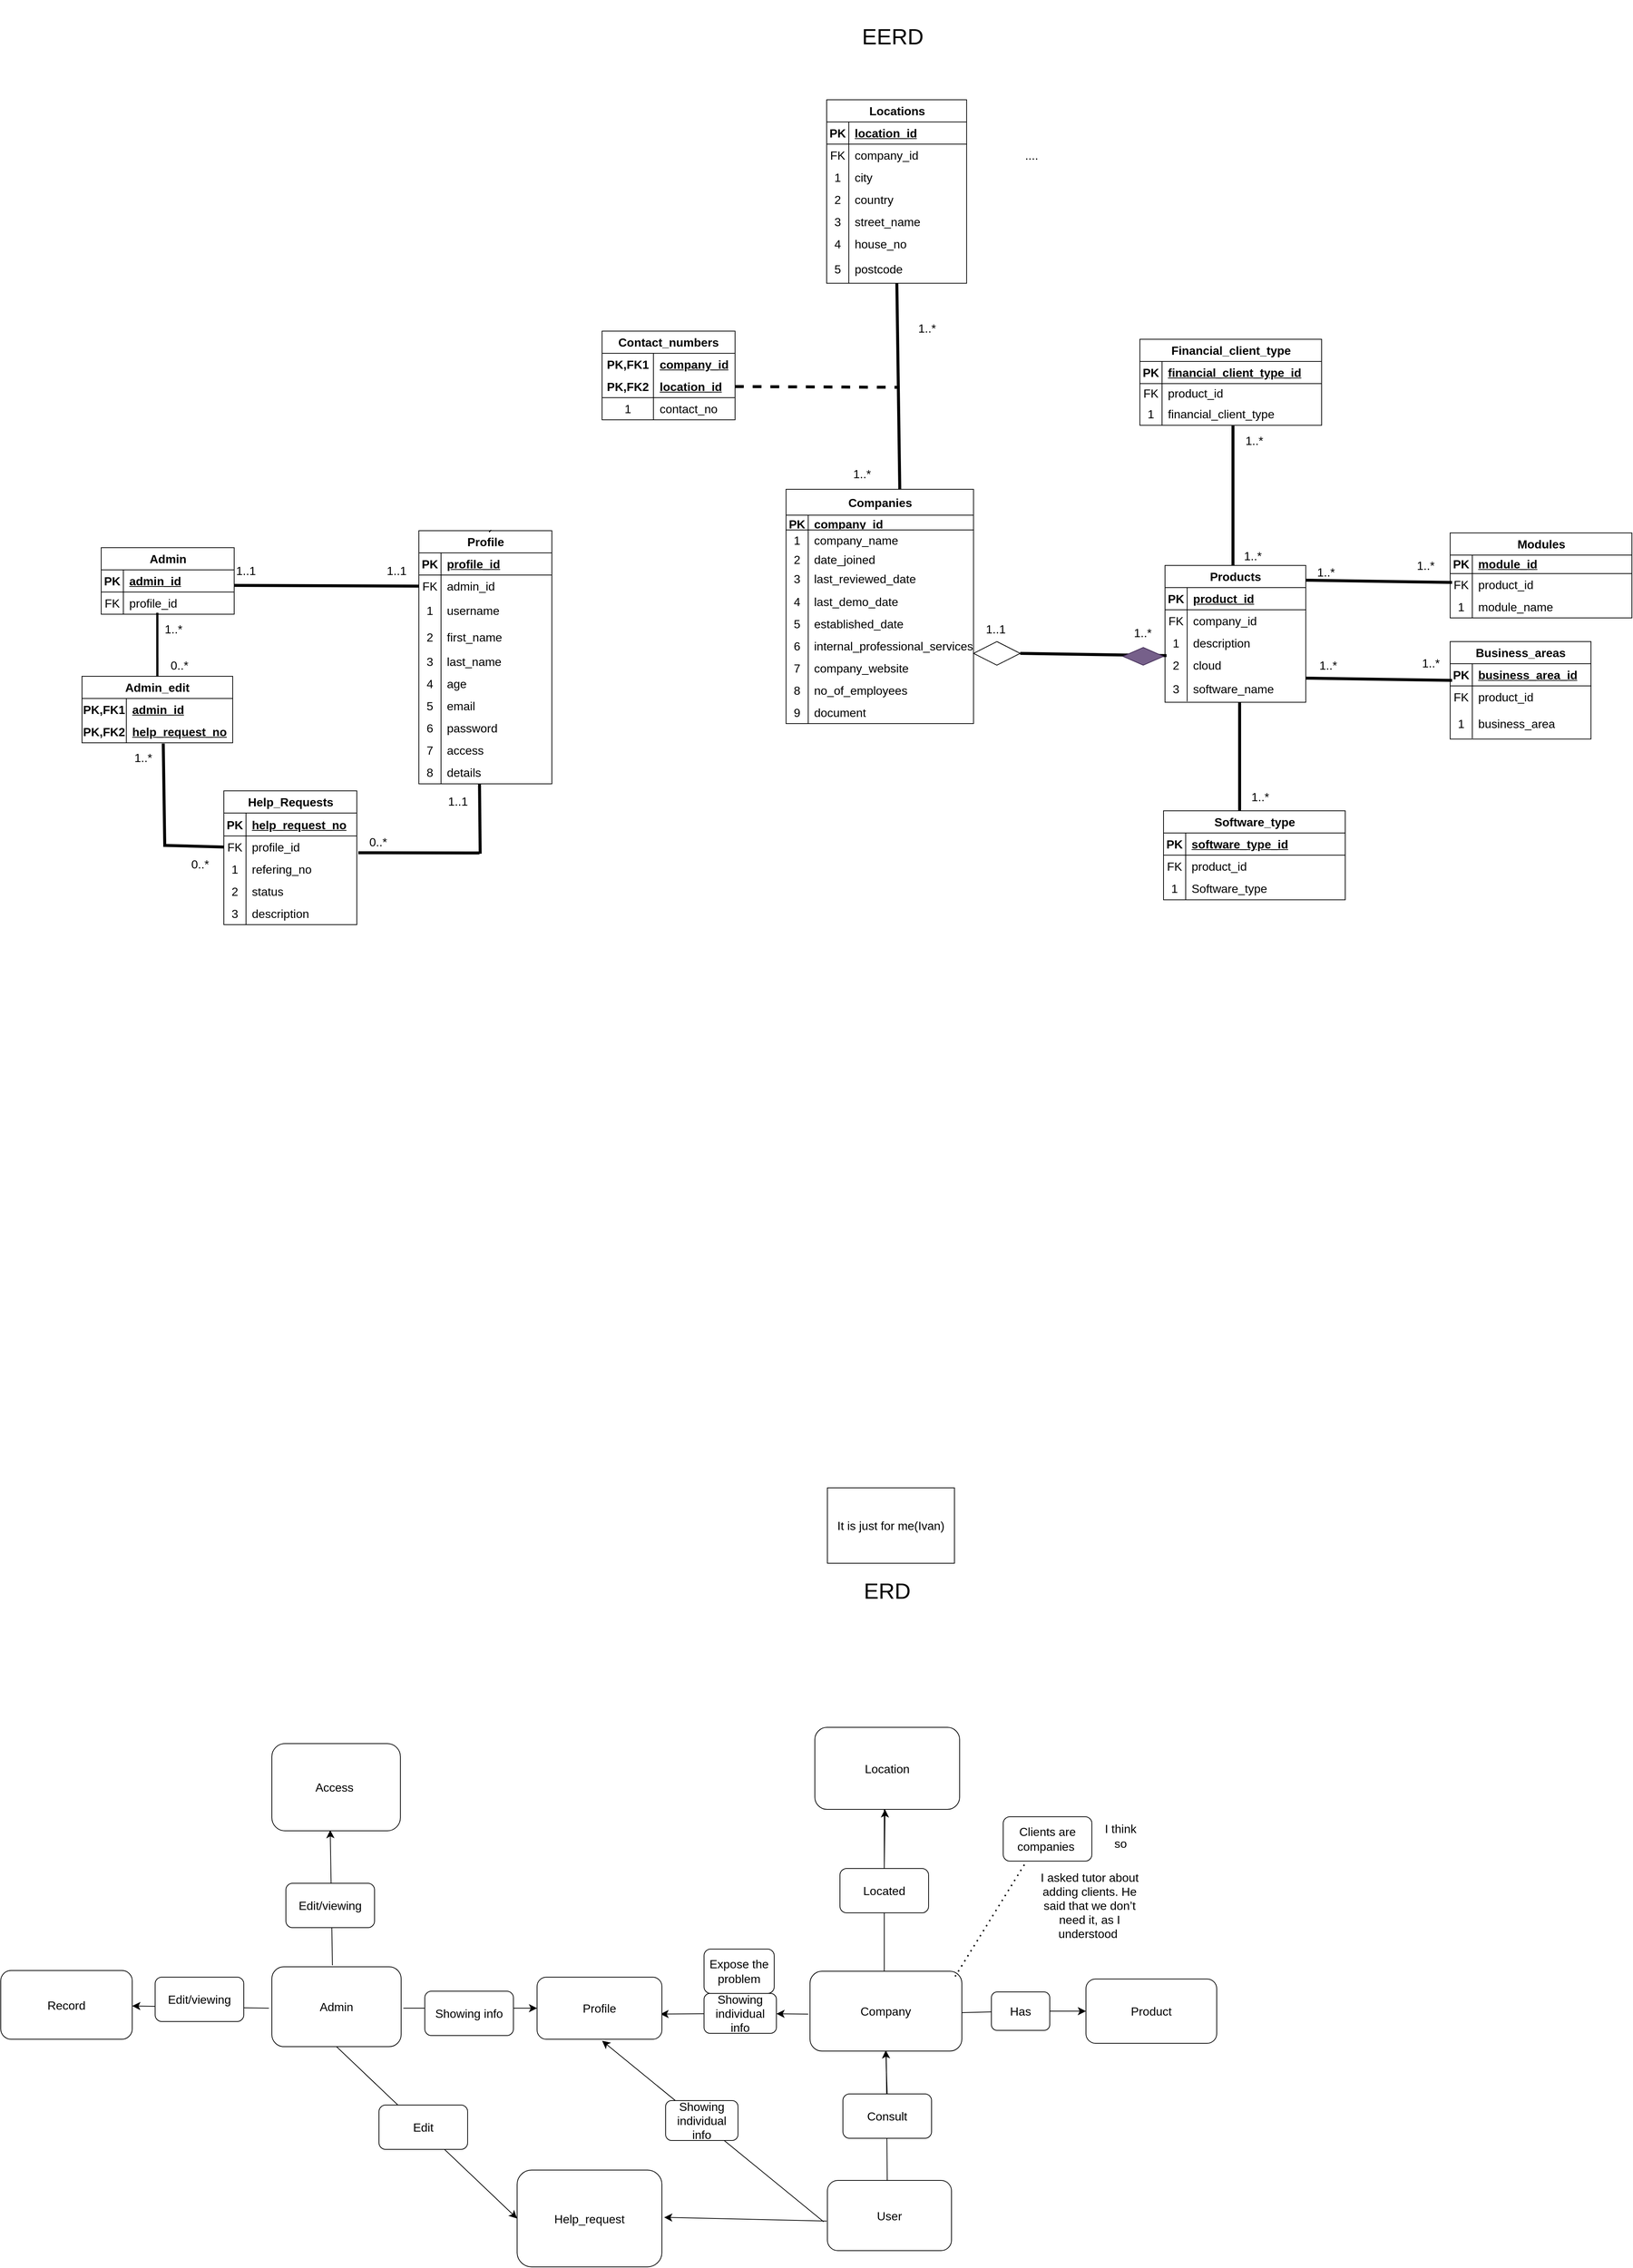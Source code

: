 <mxfile version="22.1.0" type="github">
  <diagram name="Страница — 1" id="wWMy9JLJJV9ZENk0t9AI">
    <mxGraphModel dx="2951" dy="1216" grid="0" gridSize="10" guides="1" tooltips="1" connect="1" arrows="1" fold="1" page="0" pageScale="1" pageWidth="827" pageHeight="1169" math="0" shadow="0">
      <root>
        <mxCell id="0" />
        <mxCell id="1" parent="0" />
        <mxCell id="nFXputv5kmvh4eJa4CY4-111" value="Contact_numbers" style="shape=table;startSize=30;container=1;collapsible=1;childLayout=tableLayout;fixedRows=1;rowLines=0;fontStyle=1;align=center;resizeLast=1;html=1;whiteSpace=wrap;fontSize=16;" parent="1" vertex="1">
          <mxGeometry x="-456" y="254" width="180" height="120" as="geometry" />
        </mxCell>
        <mxCell id="nFXputv5kmvh4eJa4CY4-112" value="" style="shape=tableRow;horizontal=0;startSize=0;swimlaneHead=0;swimlaneBody=0;fillColor=none;collapsible=0;dropTarget=0;points=[[0,0.5],[1,0.5]];portConstraint=eastwest;top=0;left=0;right=0;bottom=0;html=1;fontSize=16;" parent="nFXputv5kmvh4eJa4CY4-111" vertex="1">
          <mxGeometry y="30" width="180" height="30" as="geometry" />
        </mxCell>
        <mxCell id="nFXputv5kmvh4eJa4CY4-113" value="PK,FK1" style="shape=partialRectangle;connectable=0;fillColor=none;top=0;left=0;bottom=0;right=0;fontStyle=1;overflow=hidden;html=1;whiteSpace=wrap;fontSize=16;" parent="nFXputv5kmvh4eJa4CY4-112" vertex="1">
          <mxGeometry width="69.5" height="30" as="geometry">
            <mxRectangle width="69.5" height="30" as="alternateBounds" />
          </mxGeometry>
        </mxCell>
        <mxCell id="nFXputv5kmvh4eJa4CY4-114" value="company_id" style="shape=partialRectangle;connectable=0;fillColor=none;top=0;left=0;bottom=0;right=0;align=left;spacingLeft=6;fontStyle=5;overflow=hidden;html=1;whiteSpace=wrap;fontSize=16;" parent="nFXputv5kmvh4eJa4CY4-112" vertex="1">
          <mxGeometry x="69.5" width="110.5" height="30" as="geometry">
            <mxRectangle width="110.5" height="30" as="alternateBounds" />
          </mxGeometry>
        </mxCell>
        <mxCell id="nFXputv5kmvh4eJa4CY4-115" value="" style="shape=tableRow;horizontal=0;startSize=0;swimlaneHead=0;swimlaneBody=0;fillColor=none;collapsible=0;dropTarget=0;points=[[0,0.5],[1,0.5]];portConstraint=eastwest;top=0;left=0;right=0;bottom=1;html=1;fontSize=16;" parent="nFXputv5kmvh4eJa4CY4-111" vertex="1">
          <mxGeometry y="60" width="180" height="30" as="geometry" />
        </mxCell>
        <mxCell id="nFXputv5kmvh4eJa4CY4-116" value="PK,FK2" style="shape=partialRectangle;connectable=0;fillColor=none;top=0;left=0;bottom=0;right=0;fontStyle=1;overflow=hidden;html=1;whiteSpace=wrap;fontSize=16;" parent="nFXputv5kmvh4eJa4CY4-115" vertex="1">
          <mxGeometry width="69.5" height="30" as="geometry">
            <mxRectangle width="69.5" height="30" as="alternateBounds" />
          </mxGeometry>
        </mxCell>
        <mxCell id="nFXputv5kmvh4eJa4CY4-117" value="location_id" style="shape=partialRectangle;connectable=0;fillColor=none;top=0;left=0;bottom=0;right=0;align=left;spacingLeft=6;fontStyle=5;overflow=hidden;html=1;whiteSpace=wrap;fontSize=16;" parent="nFXputv5kmvh4eJa4CY4-115" vertex="1">
          <mxGeometry x="69.5" width="110.5" height="30" as="geometry">
            <mxRectangle width="110.5" height="30" as="alternateBounds" />
          </mxGeometry>
        </mxCell>
        <mxCell id="nFXputv5kmvh4eJa4CY4-118" value="" style="shape=tableRow;horizontal=0;startSize=0;swimlaneHead=0;swimlaneBody=0;fillColor=none;collapsible=0;dropTarget=0;points=[[0,0.5],[1,0.5]];portConstraint=eastwest;top=0;left=0;right=0;bottom=0;html=1;fontSize=16;" parent="nFXputv5kmvh4eJa4CY4-111" vertex="1">
          <mxGeometry y="90" width="180" height="30" as="geometry" />
        </mxCell>
        <mxCell id="nFXputv5kmvh4eJa4CY4-119" value="1" style="shape=partialRectangle;connectable=0;fillColor=none;top=0;left=0;bottom=0;right=0;editable=1;overflow=hidden;html=1;whiteSpace=wrap;fontSize=16;" parent="nFXputv5kmvh4eJa4CY4-118" vertex="1">
          <mxGeometry width="69.5" height="30" as="geometry">
            <mxRectangle width="69.5" height="30" as="alternateBounds" />
          </mxGeometry>
        </mxCell>
        <mxCell id="nFXputv5kmvh4eJa4CY4-120" value="contact_no" style="shape=partialRectangle;connectable=0;fillColor=none;top=0;left=0;bottom=0;right=0;align=left;spacingLeft=6;overflow=hidden;html=1;whiteSpace=wrap;fontSize=16;" parent="nFXputv5kmvh4eJa4CY4-118" vertex="1">
          <mxGeometry x="69.5" width="110.5" height="30" as="geometry">
            <mxRectangle width="110.5" height="30" as="alternateBounds" />
          </mxGeometry>
        </mxCell>
        <mxCell id="nFXputv5kmvh4eJa4CY4-149" value="Profile" style="shape=table;startSize=30;container=1;collapsible=1;childLayout=tableLayout;fixedRows=1;rowLines=0;fontStyle=1;align=center;resizeLast=1;html=1;fontSize=16;" parent="1" vertex="1">
          <mxGeometry x="-704" y="524" width="180" height="342.444" as="geometry" />
        </mxCell>
        <mxCell id="nFXputv5kmvh4eJa4CY4-150" value="" style="shape=tableRow;horizontal=0;startSize=0;swimlaneHead=0;swimlaneBody=0;fillColor=none;collapsible=0;dropTarget=0;points=[[0,0.5],[1,0.5]];portConstraint=eastwest;top=0;left=0;right=0;bottom=1;fontSize=16;" parent="nFXputv5kmvh4eJa4CY4-149" vertex="1">
          <mxGeometry y="30" width="180" height="30" as="geometry" />
        </mxCell>
        <mxCell id="nFXputv5kmvh4eJa4CY4-151" value="PK" style="shape=partialRectangle;connectable=0;fillColor=none;top=0;left=0;bottom=0;right=0;fontStyle=1;overflow=hidden;whiteSpace=wrap;html=1;fontSize=16;" parent="nFXputv5kmvh4eJa4CY4-150" vertex="1">
          <mxGeometry width="30" height="30" as="geometry">
            <mxRectangle width="30" height="30" as="alternateBounds" />
          </mxGeometry>
        </mxCell>
        <mxCell id="nFXputv5kmvh4eJa4CY4-152" value="profile_id" style="shape=partialRectangle;connectable=0;fillColor=none;top=0;left=0;bottom=0;right=0;align=left;spacingLeft=6;fontStyle=5;overflow=hidden;whiteSpace=wrap;html=1;fontSize=16;" parent="nFXputv5kmvh4eJa4CY4-150" vertex="1">
          <mxGeometry x="30" width="150" height="30" as="geometry">
            <mxRectangle width="150" height="30" as="alternateBounds" />
          </mxGeometry>
        </mxCell>
        <mxCell id="nFXputv5kmvh4eJa4CY4-162" style="shape=tableRow;horizontal=0;startSize=0;swimlaneHead=0;swimlaneBody=0;fillColor=none;collapsible=0;dropTarget=0;points=[[0,0.5],[1,0.5]];portConstraint=eastwest;top=0;left=0;right=0;bottom=0;fontSize=16;" parent="nFXputv5kmvh4eJa4CY4-149" vertex="1">
          <mxGeometry y="60" width="180" height="30" as="geometry" />
        </mxCell>
        <mxCell id="nFXputv5kmvh4eJa4CY4-163" value="FK" style="shape=partialRectangle;connectable=0;fillColor=none;top=0;left=0;bottom=0;right=0;editable=1;overflow=hidden;whiteSpace=wrap;html=1;fontSize=16;" parent="nFXputv5kmvh4eJa4CY4-162" vertex="1">
          <mxGeometry width="30" height="30" as="geometry">
            <mxRectangle width="30" height="30" as="alternateBounds" />
          </mxGeometry>
        </mxCell>
        <mxCell id="nFXputv5kmvh4eJa4CY4-164" value="admin_id" style="shape=partialRectangle;connectable=0;fillColor=none;top=0;left=0;bottom=0;right=0;align=left;spacingLeft=6;overflow=hidden;whiteSpace=wrap;html=1;fontSize=16;" parent="nFXputv5kmvh4eJa4CY4-162" vertex="1">
          <mxGeometry x="30" width="150" height="30" as="geometry">
            <mxRectangle width="150" height="30" as="alternateBounds" />
          </mxGeometry>
        </mxCell>
        <mxCell id="nFXputv5kmvh4eJa4CY4-165" style="shape=tableRow;horizontal=0;startSize=0;swimlaneHead=0;swimlaneBody=0;fillColor=none;collapsible=0;dropTarget=0;points=[[0,0.5],[1,0.5]];portConstraint=eastwest;top=0;left=0;right=0;bottom=0;fontSize=16;" parent="nFXputv5kmvh4eJa4CY4-149" vertex="1">
          <mxGeometry y="90" width="180" height="36" as="geometry" />
        </mxCell>
        <mxCell id="nFXputv5kmvh4eJa4CY4-166" value="1" style="shape=partialRectangle;connectable=0;fillColor=none;top=0;left=0;bottom=0;right=0;editable=1;overflow=hidden;whiteSpace=wrap;html=1;fontSize=16;" parent="nFXputv5kmvh4eJa4CY4-165" vertex="1">
          <mxGeometry width="30" height="36" as="geometry">
            <mxRectangle width="30" height="36" as="alternateBounds" />
          </mxGeometry>
        </mxCell>
        <mxCell id="nFXputv5kmvh4eJa4CY4-167" value="username" style="shape=partialRectangle;connectable=0;fillColor=none;top=0;left=0;bottom=0;right=0;align=left;spacingLeft=6;overflow=hidden;whiteSpace=wrap;html=1;fontSize=16;" parent="nFXputv5kmvh4eJa4CY4-165" vertex="1">
          <mxGeometry x="30" width="150" height="36" as="geometry">
            <mxRectangle width="150" height="36" as="alternateBounds" />
          </mxGeometry>
        </mxCell>
        <mxCell id="vEtG7AaW6NZQXQY_xIDr-104" style="shape=tableRow;horizontal=0;startSize=0;swimlaneHead=0;swimlaneBody=0;fillColor=none;collapsible=0;dropTarget=0;points=[[0,0.5],[1,0.5]];portConstraint=eastwest;top=0;left=0;right=0;bottom=0;fontSize=16;" parent="nFXputv5kmvh4eJa4CY4-149" vertex="1">
          <mxGeometry y="126" width="180" height="36" as="geometry" />
        </mxCell>
        <mxCell id="vEtG7AaW6NZQXQY_xIDr-105" value="2" style="shape=partialRectangle;connectable=0;fillColor=none;top=0;left=0;bottom=0;right=0;editable=1;overflow=hidden;whiteSpace=wrap;html=1;fontSize=16;" parent="vEtG7AaW6NZQXQY_xIDr-104" vertex="1">
          <mxGeometry width="30" height="36" as="geometry">
            <mxRectangle width="30" height="36" as="alternateBounds" />
          </mxGeometry>
        </mxCell>
        <mxCell id="vEtG7AaW6NZQXQY_xIDr-106" value="first_name" style="shape=partialRectangle;connectable=0;fillColor=none;top=0;left=0;bottom=0;right=0;align=left;spacingLeft=6;overflow=hidden;whiteSpace=wrap;html=1;fontSize=16;" parent="vEtG7AaW6NZQXQY_xIDr-104" vertex="1">
          <mxGeometry x="30" width="150" height="36" as="geometry">
            <mxRectangle width="150" height="36" as="alternateBounds" />
          </mxGeometry>
        </mxCell>
        <mxCell id="nFXputv5kmvh4eJa4CY4-168" style="shape=tableRow;horizontal=0;startSize=0;swimlaneHead=0;swimlaneBody=0;fillColor=none;collapsible=0;dropTarget=0;points=[[0,0.5],[1,0.5]];portConstraint=eastwest;top=0;left=0;right=0;bottom=0;fontSize=16;" parent="nFXputv5kmvh4eJa4CY4-149" vertex="1">
          <mxGeometry y="162" width="180" height="30" as="geometry" />
        </mxCell>
        <mxCell id="nFXputv5kmvh4eJa4CY4-169" value="3" style="shape=partialRectangle;connectable=0;fillColor=none;top=0;left=0;bottom=0;right=0;editable=1;overflow=hidden;whiteSpace=wrap;html=1;fontSize=16;" parent="nFXputv5kmvh4eJa4CY4-168" vertex="1">
          <mxGeometry width="30" height="30" as="geometry">
            <mxRectangle width="30" height="30" as="alternateBounds" />
          </mxGeometry>
        </mxCell>
        <mxCell id="nFXputv5kmvh4eJa4CY4-170" value="last_name" style="shape=partialRectangle;connectable=0;fillColor=none;top=0;left=0;bottom=0;right=0;align=left;spacingLeft=6;overflow=hidden;whiteSpace=wrap;html=1;fontSize=16;" parent="nFXputv5kmvh4eJa4CY4-168" vertex="1">
          <mxGeometry x="30" width="150" height="30" as="geometry">
            <mxRectangle width="150" height="30" as="alternateBounds" />
          </mxGeometry>
        </mxCell>
        <mxCell id="nFXputv5kmvh4eJa4CY4-292" style="shape=tableRow;horizontal=0;startSize=0;swimlaneHead=0;swimlaneBody=0;fillColor=none;collapsible=0;dropTarget=0;points=[[0,0.5],[1,0.5]];portConstraint=eastwest;top=0;left=0;right=0;bottom=0;fontSize=16;" parent="nFXputv5kmvh4eJa4CY4-149" vertex="1">
          <mxGeometry y="192" width="180" height="30" as="geometry" />
        </mxCell>
        <mxCell id="nFXputv5kmvh4eJa4CY4-293" value="4" style="shape=partialRectangle;connectable=0;fillColor=none;top=0;left=0;bottom=0;right=0;editable=1;overflow=hidden;whiteSpace=wrap;html=1;fontSize=16;" parent="nFXputv5kmvh4eJa4CY4-292" vertex="1">
          <mxGeometry width="30" height="30" as="geometry">
            <mxRectangle width="30" height="30" as="alternateBounds" />
          </mxGeometry>
        </mxCell>
        <mxCell id="nFXputv5kmvh4eJa4CY4-294" value="age" style="shape=partialRectangle;connectable=0;fillColor=none;top=0;left=0;bottom=0;right=0;align=left;spacingLeft=6;overflow=hidden;whiteSpace=wrap;html=1;fontSize=16;" parent="nFXputv5kmvh4eJa4CY4-292" vertex="1">
          <mxGeometry x="30" width="150" height="30" as="geometry">
            <mxRectangle width="150" height="30" as="alternateBounds" />
          </mxGeometry>
        </mxCell>
        <mxCell id="vEtG7AaW6NZQXQY_xIDr-101" style="shape=tableRow;horizontal=0;startSize=0;swimlaneHead=0;swimlaneBody=0;fillColor=none;collapsible=0;dropTarget=0;points=[[0,0.5],[1,0.5]];portConstraint=eastwest;top=0;left=0;right=0;bottom=0;fontSize=16;" parent="nFXputv5kmvh4eJa4CY4-149" vertex="1">
          <mxGeometry y="222" width="180" height="30" as="geometry" />
        </mxCell>
        <mxCell id="vEtG7AaW6NZQXQY_xIDr-102" value="5" style="shape=partialRectangle;connectable=0;fillColor=none;top=0;left=0;bottom=0;right=0;editable=1;overflow=hidden;whiteSpace=wrap;html=1;fontSize=16;" parent="vEtG7AaW6NZQXQY_xIDr-101" vertex="1">
          <mxGeometry width="30" height="30" as="geometry">
            <mxRectangle width="30" height="30" as="alternateBounds" />
          </mxGeometry>
        </mxCell>
        <mxCell id="vEtG7AaW6NZQXQY_xIDr-103" value="email" style="shape=partialRectangle;connectable=0;fillColor=none;top=0;left=0;bottom=0;right=0;align=left;spacingLeft=6;overflow=hidden;whiteSpace=wrap;html=1;fontSize=16;" parent="vEtG7AaW6NZQXQY_xIDr-101" vertex="1">
          <mxGeometry x="30" width="150" height="30" as="geometry">
            <mxRectangle width="150" height="30" as="alternateBounds" />
          </mxGeometry>
        </mxCell>
        <mxCell id="vEtG7AaW6NZQXQY_xIDr-107" style="shape=tableRow;horizontal=0;startSize=0;swimlaneHead=0;swimlaneBody=0;fillColor=none;collapsible=0;dropTarget=0;points=[[0,0.5],[1,0.5]];portConstraint=eastwest;top=0;left=0;right=0;bottom=0;fontSize=16;" parent="nFXputv5kmvh4eJa4CY4-149" vertex="1">
          <mxGeometry y="252" width="180" height="30" as="geometry" />
        </mxCell>
        <mxCell id="vEtG7AaW6NZQXQY_xIDr-108" value="6" style="shape=partialRectangle;connectable=0;fillColor=none;top=0;left=0;bottom=0;right=0;editable=1;overflow=hidden;whiteSpace=wrap;html=1;fontSize=16;" parent="vEtG7AaW6NZQXQY_xIDr-107" vertex="1">
          <mxGeometry width="30" height="30" as="geometry">
            <mxRectangle width="30" height="30" as="alternateBounds" />
          </mxGeometry>
        </mxCell>
        <mxCell id="vEtG7AaW6NZQXQY_xIDr-109" value="password" style="shape=partialRectangle;connectable=0;fillColor=none;top=0;left=0;bottom=0;right=0;align=left;spacingLeft=6;overflow=hidden;whiteSpace=wrap;html=1;fontSize=16;" parent="vEtG7AaW6NZQXQY_xIDr-107" vertex="1">
          <mxGeometry x="30" width="150" height="30" as="geometry">
            <mxRectangle width="150" height="30" as="alternateBounds" />
          </mxGeometry>
        </mxCell>
        <mxCell id="vEtG7AaW6NZQXQY_xIDr-110" style="shape=tableRow;horizontal=0;startSize=0;swimlaneHead=0;swimlaneBody=0;fillColor=none;collapsible=0;dropTarget=0;points=[[0,0.5],[1,0.5]];portConstraint=eastwest;top=0;left=0;right=0;bottom=0;fontSize=16;" parent="nFXputv5kmvh4eJa4CY4-149" vertex="1">
          <mxGeometry y="282" width="180" height="30" as="geometry" />
        </mxCell>
        <mxCell id="vEtG7AaW6NZQXQY_xIDr-111" value="7" style="shape=partialRectangle;connectable=0;fillColor=none;top=0;left=0;bottom=0;right=0;editable=1;overflow=hidden;whiteSpace=wrap;html=1;fontSize=16;" parent="vEtG7AaW6NZQXQY_xIDr-110" vertex="1">
          <mxGeometry width="30" height="30" as="geometry">
            <mxRectangle width="30" height="30" as="alternateBounds" />
          </mxGeometry>
        </mxCell>
        <mxCell id="vEtG7AaW6NZQXQY_xIDr-112" value="access" style="shape=partialRectangle;connectable=0;fillColor=none;top=0;left=0;bottom=0;right=0;align=left;spacingLeft=6;overflow=hidden;whiteSpace=wrap;html=1;fontSize=16;" parent="vEtG7AaW6NZQXQY_xIDr-110" vertex="1">
          <mxGeometry x="30" width="150" height="30" as="geometry">
            <mxRectangle width="150" height="30" as="alternateBounds" />
          </mxGeometry>
        </mxCell>
        <mxCell id="5l8vOajfllx4eNuTvAdo-10" style="shape=tableRow;horizontal=0;startSize=0;swimlaneHead=0;swimlaneBody=0;fillColor=none;collapsible=0;dropTarget=0;points=[[0,0.5],[1,0.5]];portConstraint=eastwest;top=0;left=0;right=0;bottom=0;fontSize=16;" parent="nFXputv5kmvh4eJa4CY4-149" vertex="1">
          <mxGeometry y="312" width="180" height="30" as="geometry" />
        </mxCell>
        <mxCell id="5l8vOajfllx4eNuTvAdo-11" value="8" style="shape=partialRectangle;connectable=0;fillColor=none;top=0;left=0;bottom=0;right=0;editable=1;overflow=hidden;whiteSpace=wrap;html=1;fontSize=16;" parent="5l8vOajfllx4eNuTvAdo-10" vertex="1">
          <mxGeometry width="30" height="30" as="geometry">
            <mxRectangle width="30" height="30" as="alternateBounds" />
          </mxGeometry>
        </mxCell>
        <mxCell id="5l8vOajfllx4eNuTvAdo-12" value="details" style="shape=partialRectangle;connectable=0;fillColor=none;top=0;left=0;bottom=0;right=0;align=left;spacingLeft=6;overflow=hidden;whiteSpace=wrap;html=1;fontSize=16;" parent="5l8vOajfllx4eNuTvAdo-10" vertex="1">
          <mxGeometry x="30" width="150" height="30" as="geometry">
            <mxRectangle width="150" height="30" as="alternateBounds" />
          </mxGeometry>
        </mxCell>
        <mxCell id="nFXputv5kmvh4eJa4CY4-255" value="Admin_edit" style="shape=table;startSize=30;container=1;collapsible=1;childLayout=tableLayout;fixedRows=1;rowLines=0;fontStyle=1;align=center;resizeLast=1;html=1;whiteSpace=wrap;fontSize=16;" parent="1" vertex="1">
          <mxGeometry x="-1160" y="721" width="204" height="90" as="geometry" />
        </mxCell>
        <mxCell id="nFXputv5kmvh4eJa4CY4-256" value="" style="shape=tableRow;horizontal=0;startSize=0;swimlaneHead=0;swimlaneBody=0;fillColor=none;collapsible=0;dropTarget=0;points=[[0,0.5],[1,0.5]];portConstraint=eastwest;top=0;left=0;right=0;bottom=0;html=1;fontSize=16;" parent="nFXputv5kmvh4eJa4CY4-255" vertex="1">
          <mxGeometry y="30" width="204" height="30" as="geometry" />
        </mxCell>
        <mxCell id="nFXputv5kmvh4eJa4CY4-257" value="PK,FK1" style="shape=partialRectangle;connectable=0;fillColor=none;top=0;left=0;bottom=0;right=0;fontStyle=1;overflow=hidden;html=1;whiteSpace=wrap;fontSize=16;" parent="nFXputv5kmvh4eJa4CY4-256" vertex="1">
          <mxGeometry width="60" height="30" as="geometry">
            <mxRectangle width="60" height="30" as="alternateBounds" />
          </mxGeometry>
        </mxCell>
        <mxCell id="nFXputv5kmvh4eJa4CY4-258" value="admin_id" style="shape=partialRectangle;connectable=0;fillColor=none;top=0;left=0;bottom=0;right=0;align=left;spacingLeft=6;fontStyle=5;overflow=hidden;html=1;whiteSpace=wrap;fontSize=16;" parent="nFXputv5kmvh4eJa4CY4-256" vertex="1">
          <mxGeometry x="60" width="144" height="30" as="geometry">
            <mxRectangle width="144" height="30" as="alternateBounds" />
          </mxGeometry>
        </mxCell>
        <mxCell id="nFXputv5kmvh4eJa4CY4-259" value="" style="shape=tableRow;horizontal=0;startSize=0;swimlaneHead=0;swimlaneBody=0;fillColor=none;collapsible=0;dropTarget=0;points=[[0,0.5],[1,0.5]];portConstraint=eastwest;top=0;left=0;right=0;bottom=1;html=1;fontSize=16;" parent="nFXputv5kmvh4eJa4CY4-255" vertex="1">
          <mxGeometry y="60" width="204" height="30" as="geometry" />
        </mxCell>
        <mxCell id="nFXputv5kmvh4eJa4CY4-260" value="PK,FK2" style="shape=partialRectangle;connectable=0;fillColor=none;top=0;left=0;bottom=0;right=0;fontStyle=1;overflow=hidden;html=1;whiteSpace=wrap;fontSize=16;" parent="nFXputv5kmvh4eJa4CY4-259" vertex="1">
          <mxGeometry width="60" height="30" as="geometry">
            <mxRectangle width="60" height="30" as="alternateBounds" />
          </mxGeometry>
        </mxCell>
        <mxCell id="nFXputv5kmvh4eJa4CY4-261" value="help_request_no" style="shape=partialRectangle;connectable=0;fillColor=none;top=0;left=0;bottom=0;right=0;align=left;spacingLeft=6;fontStyle=5;overflow=hidden;html=1;whiteSpace=wrap;fontSize=16;" parent="nFXputv5kmvh4eJa4CY4-259" vertex="1">
          <mxGeometry x="60" width="144" height="30" as="geometry">
            <mxRectangle width="144" height="30" as="alternateBounds" />
          </mxGeometry>
        </mxCell>
        <mxCell id="nFXputv5kmvh4eJa4CY4-269" value="" style="endArrow=none;html=1;rounded=0;fontSize=12;startSize=8;endSize=8;curved=1;strokeWidth=4;" parent="1" target="nFXputv5kmvh4eJa4CY4-65" edge="1">
          <mxGeometry width="50" height="50" relative="1" as="geometry">
            <mxPoint x="-53" y="470" as="sourcePoint" />
            <mxPoint x="-52" y="233" as="targetPoint" />
          </mxGeometry>
        </mxCell>
        <mxCell id="nFXputv5kmvh4eJa4CY4-271" value="" style="endArrow=none;dashed=1;html=1;rounded=0;fontSize=12;startSize=8;endSize=8;curved=1;strokeWidth=4;exitX=1;exitY=0.5;exitDx=0;exitDy=0;" parent="1" source="nFXputv5kmvh4eJa4CY4-115" edge="1">
          <mxGeometry width="50" height="50" relative="1" as="geometry">
            <mxPoint x="-270" y="329" as="sourcePoint" />
            <mxPoint x="-55" y="330" as="targetPoint" />
          </mxGeometry>
        </mxCell>
        <mxCell id="nFXputv5kmvh4eJa4CY4-274" value="" style="endArrow=none;html=1;rounded=0;fontSize=12;startSize=8;endSize=8;curved=1;exitX=1;exitY=0.5;exitDx=0;exitDy=0;strokeColor=#000000;strokeWidth=4;entryX=0.011;entryY=0.067;entryDx=0;entryDy=0;entryPerimeter=0;" parent="1" source="nFXputv5kmvh4eJa4CY4-316" target="nFXputv5kmvh4eJa4CY4-134" edge="1">
          <mxGeometry relative="1" as="geometry">
            <mxPoint x="56.997" y="680" as="sourcePoint" />
            <mxPoint x="299" y="690" as="targetPoint" />
          </mxGeometry>
        </mxCell>
        <mxCell id="nFXputv5kmvh4eJa4CY4-281" value="" style="endArrow=none;html=1;rounded=0;fontSize=12;startSize=8;endSize=8;curved=1;entryX=0.5;entryY=0.967;entryDx=0;entryDy=0;entryPerimeter=0;strokeWidth=4;" parent="1" target="nFXputv5kmvh4eJa4CY4-197" edge="1">
          <mxGeometry width="50" height="50" relative="1" as="geometry">
            <mxPoint x="-877.997" y="1055.033" as="sourcePoint" />
            <mxPoint x="-783" y="1125.7" as="targetPoint" />
          </mxGeometry>
        </mxCell>
        <mxCell id="nFXputv5kmvh4eJa4CY4-284" value="" style="endArrow=none;html=1;rounded=0;fontSize=12;startSize=8;endSize=8;curved=1;entryX=0;entryY=0.5;entryDx=0;entryDy=0;strokeWidth=4;" parent="1" target="nFXputv5kmvh4eJa4CY4-188" edge="1">
          <mxGeometry width="50" height="50" relative="1" as="geometry">
            <mxPoint x="-1050" y="949.7" as="sourcePoint" />
            <mxPoint x="-1060" y="861.7" as="targetPoint" />
          </mxGeometry>
        </mxCell>
        <mxCell id="nFXputv5kmvh4eJa4CY4-286" value="" style="endArrow=none;html=1;rounded=0;fontSize=12;startSize=8;endSize=8;curved=1;exitX=1;exitY=0.7;exitDx=0;exitDy=0;exitPerimeter=0;strokeWidth=4;entryX=0;entryY=0.5;entryDx=0;entryDy=0;" parent="1" source="nFXputv5kmvh4eJa4CY4-204" target="nFXputv5kmvh4eJa4CY4-162" edge="1">
          <mxGeometry relative="1" as="geometry">
            <mxPoint x="-957" y="586.7" as="sourcePoint" />
            <mxPoint x="-764" y="590.7" as="targetPoint" />
          </mxGeometry>
        </mxCell>
        <mxCell id="nFXputv5kmvh4eJa4CY4-37" value="Locations" style="shape=table;startSize=30;container=1;collapsible=1;childLayout=tableLayout;fixedRows=1;rowLines=0;fontStyle=1;align=center;resizeLast=1;html=1;fontSize=16;" parent="1" vertex="1">
          <mxGeometry x="-152" y="-59" width="189.462" height="248.286" as="geometry" />
        </mxCell>
        <mxCell id="nFXputv5kmvh4eJa4CY4-38" value="" style="shape=tableRow;horizontal=0;startSize=0;swimlaneHead=0;swimlaneBody=0;fillColor=none;collapsible=0;dropTarget=0;points=[[0,0.5],[1,0.5]];portConstraint=eastwest;top=0;left=0;right=0;bottom=1;fontSize=16;" parent="nFXputv5kmvh4eJa4CY4-37" vertex="1">
          <mxGeometry y="30" width="189.462" height="30" as="geometry" />
        </mxCell>
        <mxCell id="nFXputv5kmvh4eJa4CY4-39" value="PK" style="shape=partialRectangle;connectable=0;fillColor=none;top=0;left=0;bottom=0;right=0;fontStyle=1;overflow=hidden;whiteSpace=wrap;html=1;fontSize=16;" parent="nFXputv5kmvh4eJa4CY4-38" vertex="1">
          <mxGeometry width="30" height="30" as="geometry">
            <mxRectangle width="30" height="30" as="alternateBounds" />
          </mxGeometry>
        </mxCell>
        <mxCell id="nFXputv5kmvh4eJa4CY4-40" value="location_id" style="shape=partialRectangle;connectable=0;fillColor=none;top=0;left=0;bottom=0;right=0;align=left;spacingLeft=6;fontStyle=5;overflow=hidden;whiteSpace=wrap;html=1;fontSize=16;" parent="nFXputv5kmvh4eJa4CY4-38" vertex="1">
          <mxGeometry x="30" width="159.462" height="30" as="geometry">
            <mxRectangle width="159.462" height="30" as="alternateBounds" />
          </mxGeometry>
        </mxCell>
        <mxCell id="vEtG7AaW6NZQXQY_xIDr-118" style="shape=tableRow;horizontal=0;startSize=0;swimlaneHead=0;swimlaneBody=0;fillColor=none;collapsible=0;dropTarget=0;points=[[0,0.5],[1,0.5]];portConstraint=eastwest;top=0;left=0;right=0;bottom=0;fontSize=16;" parent="nFXputv5kmvh4eJa4CY4-37" vertex="1">
          <mxGeometry y="60" width="189.462" height="30" as="geometry" />
        </mxCell>
        <mxCell id="vEtG7AaW6NZQXQY_xIDr-119" value="FK" style="shape=partialRectangle;connectable=0;fillColor=none;top=0;left=0;bottom=0;right=0;editable=1;overflow=hidden;whiteSpace=wrap;html=1;fontSize=16;" parent="vEtG7AaW6NZQXQY_xIDr-118" vertex="1">
          <mxGeometry width="30" height="30" as="geometry">
            <mxRectangle width="30" height="30" as="alternateBounds" />
          </mxGeometry>
        </mxCell>
        <mxCell id="vEtG7AaW6NZQXQY_xIDr-120" value="company_id" style="shape=partialRectangle;connectable=0;fillColor=none;top=0;left=0;bottom=0;right=0;align=left;spacingLeft=6;overflow=hidden;whiteSpace=wrap;html=1;fontSize=16;" parent="vEtG7AaW6NZQXQY_xIDr-118" vertex="1">
          <mxGeometry x="30" width="159.462" height="30" as="geometry">
            <mxRectangle width="159.462" height="30" as="alternateBounds" />
          </mxGeometry>
        </mxCell>
        <mxCell id="nFXputv5kmvh4eJa4CY4-41" value="" style="shape=tableRow;horizontal=0;startSize=0;swimlaneHead=0;swimlaneBody=0;fillColor=none;collapsible=0;dropTarget=0;points=[[0,0.5],[1,0.5]];portConstraint=eastwest;top=0;left=0;right=0;bottom=0;fontSize=16;" parent="nFXputv5kmvh4eJa4CY4-37" vertex="1">
          <mxGeometry y="90" width="189.462" height="30" as="geometry" />
        </mxCell>
        <mxCell id="nFXputv5kmvh4eJa4CY4-42" value="1" style="shape=partialRectangle;connectable=0;fillColor=none;top=0;left=0;bottom=0;right=0;editable=1;overflow=hidden;whiteSpace=wrap;html=1;fontSize=16;" parent="nFXputv5kmvh4eJa4CY4-41" vertex="1">
          <mxGeometry width="30" height="30" as="geometry">
            <mxRectangle width="30" height="30" as="alternateBounds" />
          </mxGeometry>
        </mxCell>
        <mxCell id="nFXputv5kmvh4eJa4CY4-43" value="city" style="shape=partialRectangle;connectable=0;fillColor=none;top=0;left=0;bottom=0;right=0;align=left;spacingLeft=6;overflow=hidden;whiteSpace=wrap;html=1;fontSize=16;" parent="nFXputv5kmvh4eJa4CY4-41" vertex="1">
          <mxGeometry x="30" width="159.462" height="30" as="geometry">
            <mxRectangle width="159.462" height="30" as="alternateBounds" />
          </mxGeometry>
        </mxCell>
        <mxCell id="nFXputv5kmvh4eJa4CY4-44" value="" style="shape=tableRow;horizontal=0;startSize=0;swimlaneHead=0;swimlaneBody=0;fillColor=none;collapsible=0;dropTarget=0;points=[[0,0.5],[1,0.5]];portConstraint=eastwest;top=0;left=0;right=0;bottom=0;fontSize=16;" parent="nFXputv5kmvh4eJa4CY4-37" vertex="1">
          <mxGeometry y="120" width="189.462" height="30" as="geometry" />
        </mxCell>
        <mxCell id="nFXputv5kmvh4eJa4CY4-45" value="2" style="shape=partialRectangle;connectable=0;fillColor=none;top=0;left=0;bottom=0;right=0;editable=1;overflow=hidden;whiteSpace=wrap;html=1;fontSize=16;" parent="nFXputv5kmvh4eJa4CY4-44" vertex="1">
          <mxGeometry width="30" height="30" as="geometry">
            <mxRectangle width="30" height="30" as="alternateBounds" />
          </mxGeometry>
        </mxCell>
        <mxCell id="nFXputv5kmvh4eJa4CY4-46" value="country" style="shape=partialRectangle;connectable=0;fillColor=none;top=0;left=0;bottom=0;right=0;align=left;spacingLeft=6;overflow=hidden;whiteSpace=wrap;html=1;fontSize=16;" parent="nFXputv5kmvh4eJa4CY4-44" vertex="1">
          <mxGeometry x="30" width="159.462" height="30" as="geometry">
            <mxRectangle width="159.462" height="30" as="alternateBounds" />
          </mxGeometry>
        </mxCell>
        <mxCell id="nFXputv5kmvh4eJa4CY4-62" style="shape=tableRow;horizontal=0;startSize=0;swimlaneHead=0;swimlaneBody=0;fillColor=none;collapsible=0;dropTarget=0;points=[[0,0.5],[1,0.5]];portConstraint=eastwest;top=0;left=0;right=0;bottom=0;fontSize=16;" parent="nFXputv5kmvh4eJa4CY4-37" vertex="1">
          <mxGeometry y="150" width="189.462" height="30" as="geometry" />
        </mxCell>
        <mxCell id="nFXputv5kmvh4eJa4CY4-63" value="3" style="shape=partialRectangle;connectable=0;fillColor=none;top=0;left=0;bottom=0;right=0;editable=1;overflow=hidden;whiteSpace=wrap;html=1;fontSize=16;" parent="nFXputv5kmvh4eJa4CY4-62" vertex="1">
          <mxGeometry width="30" height="30" as="geometry">
            <mxRectangle width="30" height="30" as="alternateBounds" />
          </mxGeometry>
        </mxCell>
        <mxCell id="nFXputv5kmvh4eJa4CY4-64" value="street_name" style="shape=partialRectangle;connectable=0;fillColor=none;top=0;left=0;bottom=0;right=0;align=left;spacingLeft=6;overflow=hidden;whiteSpace=wrap;html=1;fontSize=16;" parent="nFXputv5kmvh4eJa4CY4-62" vertex="1">
          <mxGeometry x="30" width="159.462" height="30" as="geometry">
            <mxRectangle width="159.462" height="30" as="alternateBounds" />
          </mxGeometry>
        </mxCell>
        <mxCell id="nFXputv5kmvh4eJa4CY4-68" style="shape=tableRow;horizontal=0;startSize=0;swimlaneHead=0;swimlaneBody=0;fillColor=none;collapsible=0;dropTarget=0;points=[[0,0.5],[1,0.5]];portConstraint=eastwest;top=0;left=0;right=0;bottom=0;fontSize=16;" parent="nFXputv5kmvh4eJa4CY4-37" vertex="1">
          <mxGeometry y="180" width="189.462" height="30" as="geometry" />
        </mxCell>
        <mxCell id="nFXputv5kmvh4eJa4CY4-69" value="4" style="shape=partialRectangle;connectable=0;fillColor=none;top=0;left=0;bottom=0;right=0;editable=1;overflow=hidden;whiteSpace=wrap;html=1;fontSize=16;" parent="nFXputv5kmvh4eJa4CY4-68" vertex="1">
          <mxGeometry width="30" height="30" as="geometry">
            <mxRectangle width="30" height="30" as="alternateBounds" />
          </mxGeometry>
        </mxCell>
        <mxCell id="nFXputv5kmvh4eJa4CY4-70" value="house_no" style="shape=partialRectangle;connectable=0;fillColor=none;top=0;left=0;bottom=0;right=0;align=left;spacingLeft=6;overflow=hidden;whiteSpace=wrap;html=1;fontSize=16;" parent="nFXputv5kmvh4eJa4CY4-68" vertex="1">
          <mxGeometry x="30" width="159.462" height="30" as="geometry">
            <mxRectangle width="159.462" height="30" as="alternateBounds" />
          </mxGeometry>
        </mxCell>
        <mxCell id="nFXputv5kmvh4eJa4CY4-65" style="shape=tableRow;horizontal=0;startSize=0;swimlaneHead=0;swimlaneBody=0;fillColor=none;collapsible=0;dropTarget=0;points=[[0,0.5],[1,0.5]];portConstraint=eastwest;top=0;left=0;right=0;bottom=0;fontSize=16;" parent="nFXputv5kmvh4eJa4CY4-37" vertex="1">
          <mxGeometry y="210" width="189.462" height="38" as="geometry" />
        </mxCell>
        <mxCell id="nFXputv5kmvh4eJa4CY4-66" value="5" style="shape=partialRectangle;connectable=0;fillColor=none;top=0;left=0;bottom=0;right=0;editable=1;overflow=hidden;whiteSpace=wrap;html=1;fontSize=16;" parent="nFXputv5kmvh4eJa4CY4-65" vertex="1">
          <mxGeometry width="30" height="38" as="geometry">
            <mxRectangle width="30" height="38" as="alternateBounds" />
          </mxGeometry>
        </mxCell>
        <mxCell id="nFXputv5kmvh4eJa4CY4-67" value="postcode" style="shape=partialRectangle;connectable=0;fillColor=none;top=0;left=0;bottom=0;right=0;align=left;spacingLeft=6;overflow=hidden;whiteSpace=wrap;html=1;fontSize=16;" parent="nFXputv5kmvh4eJa4CY4-65" vertex="1">
          <mxGeometry x="30" width="159.462" height="38" as="geometry">
            <mxRectangle width="159.462" height="38" as="alternateBounds" />
          </mxGeometry>
        </mxCell>
        <mxCell id="nFXputv5kmvh4eJa4CY4-71" value="Companies" style="shape=table;startSize=35;container=1;collapsible=1;childLayout=tableLayout;fixedRows=1;rowLines=0;fontStyle=1;align=center;resizeLast=1;html=1;fontSize=16;" parent="1" vertex="1">
          <mxGeometry x="-206.95" y="468" width="253.757" height="317" as="geometry" />
        </mxCell>
        <mxCell id="nFXputv5kmvh4eJa4CY4-72" value="" style="shape=tableRow;horizontal=0;startSize=0;swimlaneHead=0;swimlaneBody=0;fillColor=none;collapsible=0;dropTarget=0;points=[[0,0.5],[1,0.5]];portConstraint=eastwest;top=0;left=0;right=0;bottom=1;fontSize=16;" parent="nFXputv5kmvh4eJa4CY4-71" vertex="1">
          <mxGeometry y="35" width="253.757" height="20" as="geometry" />
        </mxCell>
        <mxCell id="nFXputv5kmvh4eJa4CY4-73" value="PK" style="shape=partialRectangle;connectable=0;fillColor=none;top=0;left=0;bottom=0;right=0;fontStyle=1;overflow=hidden;whiteSpace=wrap;html=1;fontSize=16;" parent="nFXputv5kmvh4eJa4CY4-72" vertex="1">
          <mxGeometry width="30" height="20" as="geometry">
            <mxRectangle width="30" height="20" as="alternateBounds" />
          </mxGeometry>
        </mxCell>
        <mxCell id="nFXputv5kmvh4eJa4CY4-74" value="company_id" style="shape=partialRectangle;connectable=0;fillColor=none;top=0;left=0;bottom=0;right=0;align=left;spacingLeft=6;fontStyle=5;overflow=hidden;whiteSpace=wrap;html=1;fontSize=16;" parent="nFXputv5kmvh4eJa4CY4-72" vertex="1">
          <mxGeometry x="30" width="223.757" height="20" as="geometry">
            <mxRectangle width="223.757" height="20" as="alternateBounds" />
          </mxGeometry>
        </mxCell>
        <mxCell id="nFXputv5kmvh4eJa4CY4-81" value="" style="shape=tableRow;horizontal=0;startSize=0;swimlaneHead=0;swimlaneBody=0;fillColor=none;collapsible=0;dropTarget=0;points=[[0,0.5],[1,0.5]];portConstraint=eastwest;top=0;left=0;right=0;bottom=0;fontSize=16;" parent="nFXputv5kmvh4eJa4CY4-71" vertex="1">
          <mxGeometry y="55" width="253.757" height="28" as="geometry" />
        </mxCell>
        <mxCell id="nFXputv5kmvh4eJa4CY4-82" value="&lt;span style=&quot;font-weight: normal;&quot;&gt;1&lt;/span&gt;" style="shape=partialRectangle;connectable=0;fillColor=none;top=0;left=0;bottom=0;right=0;editable=1;overflow=hidden;whiteSpace=wrap;html=1;fontSize=16;fontStyle=1" parent="nFXputv5kmvh4eJa4CY4-81" vertex="1">
          <mxGeometry width="30" height="28" as="geometry">
            <mxRectangle width="30" height="28" as="alternateBounds" />
          </mxGeometry>
        </mxCell>
        <mxCell id="nFXputv5kmvh4eJa4CY4-83" value="company_name" style="shape=partialRectangle;connectable=0;fillColor=none;top=0;left=0;bottom=0;right=0;align=left;spacingLeft=6;overflow=hidden;whiteSpace=wrap;html=1;fontSize=16;" parent="nFXputv5kmvh4eJa4CY4-81" vertex="1">
          <mxGeometry x="30" width="223.757" height="28" as="geometry">
            <mxRectangle width="223.757" height="28" as="alternateBounds" />
          </mxGeometry>
        </mxCell>
        <mxCell id="nFXputv5kmvh4eJa4CY4-84" style="shape=tableRow;horizontal=0;startSize=0;swimlaneHead=0;swimlaneBody=0;fillColor=none;collapsible=0;dropTarget=0;points=[[0,0.5],[1,0.5]];portConstraint=eastwest;top=0;left=0;right=0;bottom=0;fontSize=16;" parent="nFXputv5kmvh4eJa4CY4-71" vertex="1">
          <mxGeometry y="83" width="253.757" height="22" as="geometry" />
        </mxCell>
        <mxCell id="nFXputv5kmvh4eJa4CY4-85" value="2" style="shape=partialRectangle;connectable=0;fillColor=none;top=0;left=0;bottom=0;right=0;editable=1;overflow=hidden;whiteSpace=wrap;html=1;fontSize=16;fontStyle=0" parent="nFXputv5kmvh4eJa4CY4-84" vertex="1">
          <mxGeometry width="30" height="22" as="geometry">
            <mxRectangle width="30" height="22" as="alternateBounds" />
          </mxGeometry>
        </mxCell>
        <mxCell id="nFXputv5kmvh4eJa4CY4-86" value="date_joined" style="shape=partialRectangle;connectable=0;fillColor=none;top=0;left=0;bottom=0;right=0;align=left;spacingLeft=6;overflow=hidden;whiteSpace=wrap;html=1;fontSize=16;" parent="nFXputv5kmvh4eJa4CY4-84" vertex="1">
          <mxGeometry x="30" width="223.757" height="22" as="geometry">
            <mxRectangle width="223.757" height="22" as="alternateBounds" />
          </mxGeometry>
        </mxCell>
        <mxCell id="nFXputv5kmvh4eJa4CY4-87" style="shape=tableRow;horizontal=0;startSize=0;swimlaneHead=0;swimlaneBody=0;fillColor=none;collapsible=0;dropTarget=0;points=[[0,0.5],[1,0.5]];portConstraint=eastwest;top=0;left=0;right=0;bottom=0;fontSize=16;" parent="nFXputv5kmvh4eJa4CY4-71" vertex="1">
          <mxGeometry y="105" width="253.757" height="32" as="geometry" />
        </mxCell>
        <mxCell id="nFXputv5kmvh4eJa4CY4-88" value="3" style="shape=partialRectangle;connectable=0;fillColor=none;top=0;left=0;bottom=0;right=0;editable=1;overflow=hidden;whiteSpace=wrap;html=1;fontSize=16;" parent="nFXputv5kmvh4eJa4CY4-87" vertex="1">
          <mxGeometry width="30" height="32" as="geometry">
            <mxRectangle width="30" height="32" as="alternateBounds" />
          </mxGeometry>
        </mxCell>
        <mxCell id="nFXputv5kmvh4eJa4CY4-89" value="last_reviewed_date" style="shape=partialRectangle;connectable=0;fillColor=none;top=0;left=0;bottom=0;right=0;align=left;spacingLeft=6;overflow=hidden;whiteSpace=wrap;html=1;fontSize=16;" parent="nFXputv5kmvh4eJa4CY4-87" vertex="1">
          <mxGeometry x="30" width="223.757" height="32" as="geometry">
            <mxRectangle width="223.757" height="32" as="alternateBounds" />
          </mxGeometry>
        </mxCell>
        <mxCell id="nFXputv5kmvh4eJa4CY4-90" style="shape=tableRow;horizontal=0;startSize=0;swimlaneHead=0;swimlaneBody=0;fillColor=none;collapsible=0;dropTarget=0;points=[[0,0.5],[1,0.5]];portConstraint=eastwest;top=0;left=0;right=0;bottom=0;fontSize=16;" parent="nFXputv5kmvh4eJa4CY4-71" vertex="1">
          <mxGeometry y="137" width="253.757" height="30" as="geometry" />
        </mxCell>
        <mxCell id="nFXputv5kmvh4eJa4CY4-91" value="4" style="shape=partialRectangle;connectable=0;fillColor=none;top=0;left=0;bottom=0;right=0;editable=1;overflow=hidden;whiteSpace=wrap;html=1;fontSize=16;" parent="nFXputv5kmvh4eJa4CY4-90" vertex="1">
          <mxGeometry width="30" height="30" as="geometry">
            <mxRectangle width="30" height="30" as="alternateBounds" />
          </mxGeometry>
        </mxCell>
        <mxCell id="nFXputv5kmvh4eJa4CY4-92" value="last_demo_date" style="shape=partialRectangle;connectable=0;fillColor=none;top=0;left=0;bottom=0;right=0;align=left;spacingLeft=6;overflow=hidden;whiteSpace=wrap;html=1;fontSize=16;" parent="nFXputv5kmvh4eJa4CY4-90" vertex="1">
          <mxGeometry x="30" width="223.757" height="30" as="geometry">
            <mxRectangle width="223.757" height="30" as="alternateBounds" />
          </mxGeometry>
        </mxCell>
        <mxCell id="nFXputv5kmvh4eJa4CY4-93" style="shape=tableRow;horizontal=0;startSize=0;swimlaneHead=0;swimlaneBody=0;fillColor=none;collapsible=0;dropTarget=0;points=[[0,0.5],[1,0.5]];portConstraint=eastwest;top=0;left=0;right=0;bottom=0;fontSize=16;" parent="nFXputv5kmvh4eJa4CY4-71" vertex="1">
          <mxGeometry y="167" width="253.757" height="30" as="geometry" />
        </mxCell>
        <mxCell id="nFXputv5kmvh4eJa4CY4-94" value="5" style="shape=partialRectangle;connectable=0;fillColor=none;top=0;left=0;bottom=0;right=0;editable=1;overflow=hidden;whiteSpace=wrap;html=1;fontSize=16;" parent="nFXputv5kmvh4eJa4CY4-93" vertex="1">
          <mxGeometry width="30" height="30" as="geometry">
            <mxRectangle width="30" height="30" as="alternateBounds" />
          </mxGeometry>
        </mxCell>
        <mxCell id="nFXputv5kmvh4eJa4CY4-95" value="established_date" style="shape=partialRectangle;connectable=0;fillColor=none;top=0;left=0;bottom=0;right=0;align=left;spacingLeft=6;overflow=hidden;whiteSpace=wrap;html=1;fontSize=16;" parent="nFXputv5kmvh4eJa4CY4-93" vertex="1">
          <mxGeometry x="30" width="223.757" height="30" as="geometry">
            <mxRectangle width="223.757" height="30" as="alternateBounds" />
          </mxGeometry>
        </mxCell>
        <mxCell id="nFXputv5kmvh4eJa4CY4-96" style="shape=tableRow;horizontal=0;startSize=0;swimlaneHead=0;swimlaneBody=0;fillColor=none;collapsible=0;dropTarget=0;points=[[0,0.5],[1,0.5]];portConstraint=eastwest;top=0;left=0;right=0;bottom=0;fontSize=16;" parent="nFXputv5kmvh4eJa4CY4-71" vertex="1">
          <mxGeometry y="197" width="253.757" height="30" as="geometry" />
        </mxCell>
        <mxCell id="nFXputv5kmvh4eJa4CY4-97" value="6" style="shape=partialRectangle;connectable=0;fillColor=none;top=0;left=0;bottom=0;right=0;editable=1;overflow=hidden;whiteSpace=wrap;html=1;fontSize=16;" parent="nFXputv5kmvh4eJa4CY4-96" vertex="1">
          <mxGeometry width="30" height="30" as="geometry">
            <mxRectangle width="30" height="30" as="alternateBounds" />
          </mxGeometry>
        </mxCell>
        <mxCell id="nFXputv5kmvh4eJa4CY4-98" value="internal_professional_services" style="shape=partialRectangle;connectable=0;fillColor=none;top=0;left=0;bottom=0;right=0;align=left;spacingLeft=6;overflow=hidden;whiteSpace=wrap;html=1;fontSize=16;" parent="nFXputv5kmvh4eJa4CY4-96" vertex="1">
          <mxGeometry x="30" width="223.757" height="30" as="geometry">
            <mxRectangle width="223.757" height="30" as="alternateBounds" />
          </mxGeometry>
        </mxCell>
        <mxCell id="nFXputv5kmvh4eJa4CY4-99" style="shape=tableRow;horizontal=0;startSize=0;swimlaneHead=0;swimlaneBody=0;fillColor=none;collapsible=0;dropTarget=0;points=[[0,0.5],[1,0.5]];portConstraint=eastwest;top=0;left=0;right=0;bottom=0;fontSize=16;" parent="nFXputv5kmvh4eJa4CY4-71" vertex="1">
          <mxGeometry y="227" width="253.757" height="30" as="geometry" />
        </mxCell>
        <mxCell id="nFXputv5kmvh4eJa4CY4-100" value="7" style="shape=partialRectangle;connectable=0;fillColor=none;top=0;left=0;bottom=0;right=0;editable=1;overflow=hidden;whiteSpace=wrap;html=1;fontSize=16;" parent="nFXputv5kmvh4eJa4CY4-99" vertex="1">
          <mxGeometry width="30" height="30" as="geometry">
            <mxRectangle width="30" height="30" as="alternateBounds" />
          </mxGeometry>
        </mxCell>
        <mxCell id="nFXputv5kmvh4eJa4CY4-101" value="company_website" style="shape=partialRectangle;connectable=0;fillColor=none;top=0;left=0;bottom=0;right=0;align=left;spacingLeft=6;overflow=hidden;whiteSpace=wrap;html=1;fontSize=16;" parent="nFXputv5kmvh4eJa4CY4-99" vertex="1">
          <mxGeometry x="30" width="223.757" height="30" as="geometry">
            <mxRectangle width="223.757" height="30" as="alternateBounds" />
          </mxGeometry>
        </mxCell>
        <mxCell id="nFXputv5kmvh4eJa4CY4-108" style="shape=tableRow;horizontal=0;startSize=0;swimlaneHead=0;swimlaneBody=0;fillColor=none;collapsible=0;dropTarget=0;points=[[0,0.5],[1,0.5]];portConstraint=eastwest;top=0;left=0;right=0;bottom=0;fontSize=16;" parent="nFXputv5kmvh4eJa4CY4-71" vertex="1">
          <mxGeometry y="257" width="253.757" height="30" as="geometry" />
        </mxCell>
        <mxCell id="nFXputv5kmvh4eJa4CY4-109" value="8" style="shape=partialRectangle;connectable=0;fillColor=none;top=0;left=0;bottom=0;right=0;editable=1;overflow=hidden;whiteSpace=wrap;html=1;fontSize=16;" parent="nFXputv5kmvh4eJa4CY4-108" vertex="1">
          <mxGeometry width="30" height="30" as="geometry">
            <mxRectangle width="30" height="30" as="alternateBounds" />
          </mxGeometry>
        </mxCell>
        <mxCell id="nFXputv5kmvh4eJa4CY4-110" value="no_of_employees" style="shape=partialRectangle;connectable=0;fillColor=none;top=0;left=0;bottom=0;right=0;align=left;spacingLeft=6;overflow=hidden;whiteSpace=wrap;html=1;fontSize=16;" parent="nFXputv5kmvh4eJa4CY4-108" vertex="1">
          <mxGeometry x="30" width="223.757" height="30" as="geometry">
            <mxRectangle width="223.757" height="30" as="alternateBounds" />
          </mxGeometry>
        </mxCell>
        <mxCell id="nFXputv5kmvh4eJa4CY4-105" style="shape=tableRow;horizontal=0;startSize=0;swimlaneHead=0;swimlaneBody=0;fillColor=none;collapsible=0;dropTarget=0;points=[[0,0.5],[1,0.5]];portConstraint=eastwest;top=0;left=0;right=0;bottom=0;fontSize=16;" parent="nFXputv5kmvh4eJa4CY4-71" vertex="1">
          <mxGeometry y="287" width="253.757" height="30" as="geometry" />
        </mxCell>
        <mxCell id="nFXputv5kmvh4eJa4CY4-106" value="9" style="shape=partialRectangle;connectable=0;fillColor=none;top=0;left=0;bottom=0;right=0;editable=1;overflow=hidden;whiteSpace=wrap;html=1;fontSize=16;" parent="nFXputv5kmvh4eJa4CY4-105" vertex="1">
          <mxGeometry width="30" height="30" as="geometry">
            <mxRectangle width="30" height="30" as="alternateBounds" />
          </mxGeometry>
        </mxCell>
        <mxCell id="nFXputv5kmvh4eJa4CY4-107" value="document" style="shape=partialRectangle;connectable=0;fillColor=none;top=0;left=0;bottom=0;right=0;align=left;spacingLeft=6;overflow=hidden;whiteSpace=wrap;html=1;fontSize=16;" parent="nFXputv5kmvh4eJa4CY4-105" vertex="1">
          <mxGeometry x="30" width="223.757" height="30" as="geometry">
            <mxRectangle width="223.757" height="30" as="alternateBounds" />
          </mxGeometry>
        </mxCell>
        <mxCell id="nFXputv5kmvh4eJa4CY4-184" value="Help_Requests" style="shape=table;startSize=30;container=1;collapsible=1;childLayout=tableLayout;fixedRows=1;rowLines=0;fontStyle=1;align=center;resizeLast=1;html=1;fontSize=16;" parent="1" vertex="1">
          <mxGeometry x="-968" y="876" width="180" height="181" as="geometry" />
        </mxCell>
        <mxCell id="nFXputv5kmvh4eJa4CY4-185" value="" style="shape=tableRow;horizontal=0;startSize=0;swimlaneHead=0;swimlaneBody=0;fillColor=none;collapsible=0;dropTarget=0;points=[[0,0.5],[1,0.5]];portConstraint=eastwest;top=0;left=0;right=0;bottom=1;fontSize=16;" parent="nFXputv5kmvh4eJa4CY4-184" vertex="1">
          <mxGeometry y="30" width="180" height="31" as="geometry" />
        </mxCell>
        <mxCell id="nFXputv5kmvh4eJa4CY4-186" value="PK" style="shape=partialRectangle;connectable=0;fillColor=none;top=0;left=0;bottom=0;right=0;fontStyle=1;overflow=hidden;whiteSpace=wrap;html=1;fontSize=16;" parent="nFXputv5kmvh4eJa4CY4-185" vertex="1">
          <mxGeometry width="30" height="31" as="geometry">
            <mxRectangle width="30" height="31" as="alternateBounds" />
          </mxGeometry>
        </mxCell>
        <mxCell id="nFXputv5kmvh4eJa4CY4-187" value="help_request_no" style="shape=partialRectangle;connectable=0;fillColor=none;top=0;left=0;bottom=0;right=0;align=left;spacingLeft=6;fontStyle=5;overflow=hidden;whiteSpace=wrap;html=1;fontSize=16;" parent="nFXputv5kmvh4eJa4CY4-185" vertex="1">
          <mxGeometry x="30" width="150" height="31" as="geometry">
            <mxRectangle width="150" height="31" as="alternateBounds" />
          </mxGeometry>
        </mxCell>
        <mxCell id="nFXputv5kmvh4eJa4CY4-188" value="" style="shape=tableRow;horizontal=0;startSize=0;swimlaneHead=0;swimlaneBody=0;fillColor=none;collapsible=0;dropTarget=0;points=[[0,0.5],[1,0.5]];portConstraint=eastwest;top=0;left=0;right=0;bottom=0;fontSize=16;movable=1;resizable=1;rotatable=1;deletable=1;editable=1;locked=0;connectable=1;" parent="nFXputv5kmvh4eJa4CY4-184" vertex="1">
          <mxGeometry y="61" width="180" height="30" as="geometry" />
        </mxCell>
        <mxCell id="nFXputv5kmvh4eJa4CY4-189" value="FK" style="shape=partialRectangle;connectable=0;fillColor=none;top=0;left=0;bottom=0;right=0;editable=1;overflow=hidden;whiteSpace=wrap;html=1;fontSize=16;" parent="nFXputv5kmvh4eJa4CY4-188" vertex="1">
          <mxGeometry width="30" height="30" as="geometry">
            <mxRectangle width="30" height="30" as="alternateBounds" />
          </mxGeometry>
        </mxCell>
        <mxCell id="nFXputv5kmvh4eJa4CY4-190" value="profile_id" style="shape=partialRectangle;connectable=0;fillColor=none;top=0;left=0;bottom=0;right=0;align=left;spacingLeft=6;overflow=hidden;whiteSpace=wrap;html=1;fontSize=16;" parent="nFXputv5kmvh4eJa4CY4-188" vertex="1">
          <mxGeometry x="30" width="150" height="30" as="geometry">
            <mxRectangle width="150" height="30" as="alternateBounds" />
          </mxGeometry>
        </mxCell>
        <mxCell id="nFXputv5kmvh4eJa4CY4-191" value="" style="shape=tableRow;horizontal=0;startSize=0;swimlaneHead=0;swimlaneBody=0;fillColor=none;collapsible=0;dropTarget=0;points=[[0,0.5],[1,0.5]];portConstraint=eastwest;top=0;left=0;right=0;bottom=0;fontSize=16;" parent="nFXputv5kmvh4eJa4CY4-184" vertex="1">
          <mxGeometry y="91" width="180" height="30" as="geometry" />
        </mxCell>
        <mxCell id="nFXputv5kmvh4eJa4CY4-192" value="1" style="shape=partialRectangle;connectable=0;fillColor=none;top=0;left=0;bottom=0;right=0;editable=1;overflow=hidden;whiteSpace=wrap;html=1;fontSize=16;" parent="nFXputv5kmvh4eJa4CY4-191" vertex="1">
          <mxGeometry width="30" height="30" as="geometry">
            <mxRectangle width="30" height="30" as="alternateBounds" />
          </mxGeometry>
        </mxCell>
        <mxCell id="nFXputv5kmvh4eJa4CY4-193" value="refering_no" style="shape=partialRectangle;connectable=0;fillColor=none;top=0;left=0;bottom=0;right=0;align=left;spacingLeft=6;overflow=hidden;whiteSpace=wrap;html=1;fontSize=16;" parent="nFXputv5kmvh4eJa4CY4-191" vertex="1">
          <mxGeometry x="30" width="150" height="30" as="geometry">
            <mxRectangle width="150" height="30" as="alternateBounds" />
          </mxGeometry>
        </mxCell>
        <mxCell id="nFXputv5kmvh4eJa4CY4-194" value="" style="shape=tableRow;horizontal=0;startSize=0;swimlaneHead=0;swimlaneBody=0;fillColor=none;collapsible=0;dropTarget=0;points=[[0,0.5],[1,0.5]];portConstraint=eastwest;top=0;left=0;right=0;bottom=0;fontSize=16;" parent="nFXputv5kmvh4eJa4CY4-184" vertex="1">
          <mxGeometry y="121" width="180" height="30" as="geometry" />
        </mxCell>
        <mxCell id="nFXputv5kmvh4eJa4CY4-195" value="2" style="shape=partialRectangle;connectable=0;fillColor=none;top=0;left=0;bottom=0;right=0;editable=1;overflow=hidden;whiteSpace=wrap;html=1;fontSize=16;" parent="nFXputv5kmvh4eJa4CY4-194" vertex="1">
          <mxGeometry width="30" height="30" as="geometry">
            <mxRectangle width="30" height="30" as="alternateBounds" />
          </mxGeometry>
        </mxCell>
        <mxCell id="nFXputv5kmvh4eJa4CY4-196" value="status" style="shape=partialRectangle;connectable=0;fillColor=none;top=0;left=0;bottom=0;right=0;align=left;spacingLeft=6;overflow=hidden;whiteSpace=wrap;html=1;fontSize=16;" parent="nFXputv5kmvh4eJa4CY4-194" vertex="1">
          <mxGeometry x="30" width="150" height="30" as="geometry">
            <mxRectangle width="150" height="30" as="alternateBounds" />
          </mxGeometry>
        </mxCell>
        <mxCell id="nFXputv5kmvh4eJa4CY4-197" style="shape=tableRow;horizontal=0;startSize=0;swimlaneHead=0;swimlaneBody=0;fillColor=none;collapsible=0;dropTarget=0;points=[[0,0.5],[1,0.5]];portConstraint=eastwest;top=0;left=0;right=0;bottom=0;fontSize=16;" parent="nFXputv5kmvh4eJa4CY4-184" vertex="1">
          <mxGeometry y="151" width="180" height="30" as="geometry" />
        </mxCell>
        <mxCell id="nFXputv5kmvh4eJa4CY4-198" value="3" style="shape=partialRectangle;connectable=0;fillColor=none;top=0;left=0;bottom=0;right=0;editable=1;overflow=hidden;whiteSpace=wrap;html=1;fontSize=16;" parent="nFXputv5kmvh4eJa4CY4-197" vertex="1">
          <mxGeometry width="30" height="30" as="geometry">
            <mxRectangle width="30" height="30" as="alternateBounds" />
          </mxGeometry>
        </mxCell>
        <mxCell id="nFXputv5kmvh4eJa4CY4-199" value="description" style="shape=partialRectangle;connectable=0;fillColor=none;top=0;left=0;bottom=0;right=0;align=left;spacingLeft=6;overflow=hidden;whiteSpace=wrap;html=1;fontSize=16;" parent="nFXputv5kmvh4eJa4CY4-197" vertex="1">
          <mxGeometry x="30" width="150" height="30" as="geometry">
            <mxRectangle width="150" height="30" as="alternateBounds" />
          </mxGeometry>
        </mxCell>
        <mxCell id="nFXputv5kmvh4eJa4CY4-295" value="1..*" style="text;html=1;strokeColor=none;fillColor=none;align=center;verticalAlign=middle;whiteSpace=wrap;rounded=0;fontSize=16;" parent="1" vertex="1">
          <mxGeometry x="-46" y="235" width="60" height="30" as="geometry" />
        </mxCell>
        <mxCell id="nFXputv5kmvh4eJa4CY4-296" value="1..*" style="text;html=1;strokeColor=none;fillColor=none;align=center;verticalAlign=middle;whiteSpace=wrap;rounded=0;fontSize=16;" parent="1" vertex="1">
          <mxGeometry x="-134" y="432" width="60" height="30" as="geometry" />
        </mxCell>
        <mxCell id="nFXputv5kmvh4eJa4CY4-297" value="1..1" style="text;html=1;strokeColor=none;fillColor=none;align=center;verticalAlign=middle;whiteSpace=wrap;rounded=0;fontSize=16;" parent="1" vertex="1">
          <mxGeometry x="46.81" y="642" width="60" height="30" as="geometry" />
        </mxCell>
        <mxCell id="nFXputv5kmvh4eJa4CY4-298" value="1..*" style="text;html=1;strokeColor=none;fillColor=none;align=center;verticalAlign=middle;whiteSpace=wrap;rounded=0;fontSize=16;" parent="1" vertex="1">
          <mxGeometry x="246" y="647" width="60" height="30" as="geometry" />
        </mxCell>
        <mxCell id="nFXputv5kmvh4eJa4CY4-309" value="0..*" style="text;html=1;strokeColor=none;fillColor=none;align=center;verticalAlign=middle;whiteSpace=wrap;rounded=0;fontSize=16;" parent="1" vertex="1">
          <mxGeometry x="-1030" y="959.7" width="60" height="30" as="geometry" />
        </mxCell>
        <mxCell id="nFXputv5kmvh4eJa4CY4-310" value="1..*" style="text;html=1;strokeColor=none;fillColor=none;align=center;verticalAlign=middle;whiteSpace=wrap;rounded=0;fontSize=16;" parent="1" vertex="1">
          <mxGeometry x="-1066" y="642" width="60" height="30" as="geometry" />
        </mxCell>
        <mxCell id="nFXputv5kmvh4eJa4CY4-311" value="1..1" style="text;html=1;strokeColor=none;fillColor=none;align=center;verticalAlign=middle;whiteSpace=wrap;rounded=0;fontSize=16;" parent="1" vertex="1">
          <mxGeometry x="-968" y="562.7" width="60" height="30" as="geometry" />
        </mxCell>
        <mxCell id="nFXputv5kmvh4eJa4CY4-316" value="" style="rhombus;whiteSpace=wrap;html=1;fontSize=16;" parent="1" vertex="1">
          <mxGeometry x="46.81" y="674" width="63.19" height="32" as="geometry" />
        </mxCell>
        <mxCell id="nFXputv5kmvh4eJa4CY4-318" value="" style="rhombus;whiteSpace=wrap;html=1;fontSize=16;labelBackgroundColor=#000000;fillColor=#76608a;strokeColor=#432D57;fontColor=#ffffff;" parent="1" vertex="1">
          <mxGeometry x="249" y="682" width="55" height="24" as="geometry" />
        </mxCell>
        <mxCell id="nFXputv5kmvh4eJa4CY4-327" value="" style="endArrow=none;html=1;rounded=0;fontSize=12;startSize=8;endSize=8;curved=1;exitX=0.533;exitY=0;exitDx=0;exitDy=0;exitPerimeter=0;strokeWidth=4;" parent="1" source="nFXputv5kmvh4eJa4CY4-149" edge="1">
          <mxGeometry width="50" height="50" relative="1" as="geometry">
            <mxPoint x="-607" y="525.7" as="sourcePoint" />
            <mxPoint x="-607.043" y="525.002" as="targetPoint" />
          </mxGeometry>
        </mxCell>
        <mxCell id="nFXputv5kmvh4eJa4CY4-332" value="Location" style="rounded=1;whiteSpace=wrap;html=1;fontSize=16;" parent="1" vertex="1">
          <mxGeometry x="-168" y="2143" width="196" height="111" as="geometry" />
        </mxCell>
        <mxCell id="nFXputv5kmvh4eJa4CY4-334" value="EERD" style="text;html=1;strokeColor=none;fillColor=none;align=center;verticalAlign=middle;whiteSpace=wrap;rounded=0;fontSize=30;strokeWidth=4;perimeterSpacing=2;fontFamily=Helvetica;" parent="1" vertex="1">
          <mxGeometry x="-204" y="-194" width="283" height="97" as="geometry" />
        </mxCell>
        <mxCell id="nFXputv5kmvh4eJa4CY4-335" value="ERD" style="text;html=1;strokeColor=none;fillColor=none;align=center;verticalAlign=middle;whiteSpace=wrap;rounded=0;fontSize=30;" parent="1" vertex="1">
          <mxGeometry x="-181" y="1859" width="222" height="198" as="geometry" />
        </mxCell>
        <mxCell id="nFXputv5kmvh4eJa4CY4-336" value="" style="endArrow=none;html=1;rounded=0;fontSize=12;startSize=8;endSize=8;curved=1;" parent="1" edge="1">
          <mxGeometry width="50" height="50" relative="1" as="geometry">
            <mxPoint x="-74" y="2254" as="sourcePoint" />
            <mxPoint x="-74" y="2475" as="targetPoint" />
          </mxGeometry>
        </mxCell>
        <mxCell id="nFXputv5kmvh4eJa4CY4-337" value="Company" style="rounded=1;whiteSpace=wrap;html=1;fontSize=16;" parent="1" vertex="1">
          <mxGeometry x="-174.54" y="2473" width="205.54" height="108" as="geometry" />
        </mxCell>
        <mxCell id="nFXputv5kmvh4eJa4CY4-339" value="Product" style="rounded=1;whiteSpace=wrap;html=1;fontSize=16;" parent="1" vertex="1">
          <mxGeometry x="199" y="2483.5" width="177" height="87" as="geometry" />
        </mxCell>
        <mxCell id="nFXputv5kmvh4eJa4CY4-340" value="" style="endArrow=none;html=1;rounded=0;fontSize=12;startSize=8;endSize=8;curved=1;" parent="1" target="nFXputv5kmvh4eJa4CY4-337" edge="1">
          <mxGeometry width="50" height="50" relative="1" as="geometry">
            <mxPoint x="-70" y="2757" as="sourcePoint" />
            <mxPoint x="-73" y="2582" as="targetPoint" />
          </mxGeometry>
        </mxCell>
        <mxCell id="nFXputv5kmvh4eJa4CY4-341" value="User" style="rounded=1;whiteSpace=wrap;html=1;fontSize=16;" parent="1" vertex="1">
          <mxGeometry x="-151" y="2756" width="168" height="95" as="geometry" />
        </mxCell>
        <mxCell id="nFXputv5kmvh4eJa4CY4-343" value="Consult" style="rounded=1;whiteSpace=wrap;html=1;fontSize=16;" parent="1" vertex="1">
          <mxGeometry x="-130" y="2639" width="120" height="60" as="geometry" />
        </mxCell>
        <mxCell id="nFXputv5kmvh4eJa4CY4-344" value="" style="endArrow=classic;html=1;rounded=0;fontSize=12;startSize=8;endSize=8;curved=1;exitX=0.5;exitY=0;exitDx=0;exitDy=0;" parent="1" source="nFXputv5kmvh4eJa4CY4-343" edge="1">
          <mxGeometry width="50" height="50" relative="1" as="geometry">
            <mxPoint x="-89" y="2715" as="sourcePoint" />
            <mxPoint x="-72" y="2580" as="targetPoint" />
          </mxGeometry>
        </mxCell>
        <mxCell id="nFXputv5kmvh4eJa4CY4-347" value="" style="endArrow=none;html=1;rounded=0;fontSize=12;startSize=8;endSize=8;curved=1;" parent="1" target="nFXputv5kmvh4eJa4CY4-346" edge="1">
          <mxGeometry width="50" height="50" relative="1" as="geometry">
            <mxPoint x="31" y="2529" as="sourcePoint" />
            <mxPoint x="199" y="2529" as="targetPoint" />
          </mxGeometry>
        </mxCell>
        <mxCell id="nFXputv5kmvh4eJa4CY4-346" value="Has" style="rounded=1;whiteSpace=wrap;html=1;fontSize=16;" parent="1" vertex="1">
          <mxGeometry x="71" y="2501" width="79" height="52" as="geometry" />
        </mxCell>
        <mxCell id="nFXputv5kmvh4eJa4CY4-348" value="" style="endArrow=classic;html=1;rounded=0;fontSize=12;startSize=8;endSize=8;curved=1;entryX=0;entryY=0.5;entryDx=0;entryDy=0;exitX=1;exitY=0.5;exitDx=0;exitDy=0;" parent="1" target="nFXputv5kmvh4eJa4CY4-339" edge="1">
          <mxGeometry width="50" height="50" relative="1" as="geometry">
            <mxPoint x="150" y="2527" as="sourcePoint" />
            <mxPoint x="200.062" y="2531.002" as="targetPoint" />
          </mxGeometry>
        </mxCell>
        <mxCell id="nFXputv5kmvh4eJa4CY4-349" value="Located" style="rounded=1;whiteSpace=wrap;html=1;fontSize=16;" parent="1" vertex="1">
          <mxGeometry x="-134" y="2334" width="120" height="60" as="geometry" />
        </mxCell>
        <mxCell id="nFXputv5kmvh4eJa4CY4-350" value="" style="endArrow=classic;html=1;rounded=0;fontSize=12;startSize=8;endSize=8;curved=1;" parent="1" edge="1">
          <mxGeometry width="50" height="50" relative="1" as="geometry">
            <mxPoint x="-74" y="2332" as="sourcePoint" />
            <mxPoint x="-73" y="2254" as="targetPoint" />
          </mxGeometry>
        </mxCell>
        <mxCell id="nFXputv5kmvh4eJa4CY4-352" value="" style="endArrow=classic;html=1;rounded=0;fontSize=12;startSize=8;endSize=8;curved=1;" parent="1" source="nFXputv5kmvh4eJa4CY4-366" edge="1">
          <mxGeometry width="50" height="50" relative="1" as="geometry">
            <mxPoint x="-177" y="2531" as="sourcePoint" />
            <mxPoint x="-377" y="2531" as="targetPoint" />
          </mxGeometry>
        </mxCell>
        <mxCell id="nFXputv5kmvh4eJa4CY4-353" value="Profile" style="rounded=1;whiteSpace=wrap;html=1;fontSize=16;" parent="1" vertex="1">
          <mxGeometry x="-544" y="2481" width="169" height="84" as="geometry" />
        </mxCell>
        <mxCell id="nFXputv5kmvh4eJa4CY4-354" value="" style="endArrow=classic;html=1;rounded=0;fontSize=12;startSize=8;endSize=8;curved=1;" parent="1" edge="1">
          <mxGeometry width="50" height="50" relative="1" as="geometry">
            <mxPoint x="-156" y="2812" as="sourcePoint" />
            <mxPoint x="-456" y="2567" as="targetPoint" />
          </mxGeometry>
        </mxCell>
        <mxCell id="nFXputv5kmvh4eJa4CY4-355" value="" style="endArrow=classic;html=1;rounded=0;fontSize=12;startSize=8;endSize=8;curved=1;entryX=0;entryY=0.5;entryDx=0;entryDy=0;" parent="1" target="nFXputv5kmvh4eJa4CY4-353" edge="1">
          <mxGeometry width="50" height="50" relative="1" as="geometry">
            <mxPoint x="-725" y="2523" as="sourcePoint" />
            <mxPoint x="-509" y="2593" as="targetPoint" />
          </mxGeometry>
        </mxCell>
        <mxCell id="nFXputv5kmvh4eJa4CY4-356" value="Admin" style="rounded=1;whiteSpace=wrap;html=1;fontSize=16;" parent="1" vertex="1">
          <mxGeometry x="-903" y="2467" width="175" height="108" as="geometry" />
        </mxCell>
        <mxCell id="nFXputv5kmvh4eJa4CY4-357" value="Help_request" style="rounded=1;whiteSpace=wrap;html=1;fontSize=16;" parent="1" vertex="1">
          <mxGeometry x="-571" y="2742" width="196" height="131" as="geometry" />
        </mxCell>
        <mxCell id="nFXputv5kmvh4eJa4CY4-358" value="" style="endArrow=classic;html=1;rounded=0;fontSize=12;startSize=8;endSize=8;curved=1;" parent="1" edge="1">
          <mxGeometry width="50" height="50" relative="1" as="geometry">
            <mxPoint x="-152" y="2811" as="sourcePoint" />
            <mxPoint x="-372" y="2806" as="targetPoint" />
          </mxGeometry>
        </mxCell>
        <mxCell id="nFXputv5kmvh4eJa4CY4-359" value="" style="endArrow=classic;html=1;rounded=0;fontSize=12;startSize=8;endSize=8;curved=1;entryX=0;entryY=0.5;entryDx=0;entryDy=0;exitX=0.5;exitY=1;exitDx=0;exitDy=0;" parent="1" source="nFXputv5kmvh4eJa4CY4-356" target="nFXputv5kmvh4eJa4CY4-357" edge="1">
          <mxGeometry width="50" height="50" relative="1" as="geometry">
            <mxPoint x="-654" y="2770" as="sourcePoint" />
            <mxPoint x="-580" y="2817" as="targetPoint" />
          </mxGeometry>
        </mxCell>
        <mxCell id="nFXputv5kmvh4eJa4CY4-360" value="" style="endArrow=classic;html=1;rounded=0;fontSize=12;startSize=8;endSize=8;curved=1;" parent="1" edge="1">
          <mxGeometry width="50" height="50" relative="1" as="geometry">
            <mxPoint x="-821" y="2465" as="sourcePoint" />
            <mxPoint x="-824" y="2282" as="targetPoint" />
          </mxGeometry>
        </mxCell>
        <mxCell id="nFXputv5kmvh4eJa4CY4-361" value="Access&amp;nbsp;" style="rounded=1;whiteSpace=wrap;html=1;fontSize=16;" parent="1" vertex="1">
          <mxGeometry x="-903" y="2165" width="174" height="118" as="geometry" />
        </mxCell>
        <mxCell id="nFXputv5kmvh4eJa4CY4-362" value="" style="endArrow=classic;html=1;rounded=0;fontSize=12;startSize=8;endSize=8;curved=1;" parent="1" target="nFXputv5kmvh4eJa4CY4-363" edge="1">
          <mxGeometry width="50" height="50" relative="1" as="geometry">
            <mxPoint x="-907" y="2523" as="sourcePoint" />
            <mxPoint x="-1131" y="2527" as="targetPoint" />
          </mxGeometry>
        </mxCell>
        <mxCell id="nFXputv5kmvh4eJa4CY4-363" value="Record" style="rounded=1;whiteSpace=wrap;html=1;fontSize=16;" parent="1" vertex="1">
          <mxGeometry x="-1270" y="2472" width="178" height="93" as="geometry" />
        </mxCell>
        <mxCell id="nFXputv5kmvh4eJa4CY4-364" value="Showing individual info" style="rounded=1;whiteSpace=wrap;html=1;fontSize=16;" parent="1" vertex="1">
          <mxGeometry x="-370" y="2648" width="98" height="54" as="geometry" />
        </mxCell>
        <mxCell id="nFXputv5kmvh4eJa4CY4-367" value="" style="endArrow=classic;html=1;rounded=0;fontSize=12;startSize=8;endSize=8;curved=1;" parent="1" target="nFXputv5kmvh4eJa4CY4-366" edge="1">
          <mxGeometry width="50" height="50" relative="1" as="geometry">
            <mxPoint x="-177" y="2531" as="sourcePoint" />
            <mxPoint x="-377" y="2531" as="targetPoint" />
          </mxGeometry>
        </mxCell>
        <mxCell id="nFXputv5kmvh4eJa4CY4-366" value="Showing individual info" style="rounded=1;whiteSpace=wrap;html=1;fontSize=16;" parent="1" vertex="1">
          <mxGeometry x="-318" y="2503" width="98" height="54" as="geometry" />
        </mxCell>
        <mxCell id="nFXputv5kmvh4eJa4CY4-368" value="Expose the problem" style="rounded=1;whiteSpace=wrap;html=1;fontSize=16;" parent="1" vertex="1">
          <mxGeometry x="-318" y="2443" width="95" height="60" as="geometry" />
        </mxCell>
        <mxCell id="nFXputv5kmvh4eJa4CY4-372" value="Showing info" style="rounded=1;whiteSpace=wrap;html=1;fontSize=16;" parent="1" vertex="1">
          <mxGeometry x="-696" y="2500" width="120" height="60" as="geometry" />
        </mxCell>
        <mxCell id="nFXputv5kmvh4eJa4CY4-375" value="Edit" style="rounded=1;whiteSpace=wrap;html=1;fontSize=16;" parent="1" vertex="1">
          <mxGeometry x="-758" y="2654" width="120" height="60" as="geometry" />
        </mxCell>
        <mxCell id="nFXputv5kmvh4eJa4CY4-376" value="Edit/viewing" style="rounded=1;whiteSpace=wrap;html=1;fontSize=16;" parent="1" vertex="1">
          <mxGeometry x="-884" y="2354" width="120" height="60" as="geometry" />
        </mxCell>
        <mxCell id="nFXputv5kmvh4eJa4CY4-377" value="Edit/viewing" style="rounded=1;whiteSpace=wrap;html=1;fontSize=16;" parent="1" vertex="1">
          <mxGeometry x="-1061" y="2481" width="120" height="60" as="geometry" />
        </mxCell>
        <mxCell id="nFXputv5kmvh4eJa4CY4-378" value="It is just for me(Ivan)" style="rounded=0;whiteSpace=wrap;html=1;fontSize=16;" parent="1" vertex="1">
          <mxGeometry x="-151" y="1819" width="172" height="102" as="geometry" />
        </mxCell>
        <mxCell id="nFXputv5kmvh4eJa4CY4-380" value="Clients are companies&amp;nbsp;" style="rounded=1;whiteSpace=wrap;html=1;fontSize=16;" parent="1" vertex="1">
          <mxGeometry x="87" y="2264" width="120" height="60" as="geometry" />
        </mxCell>
        <mxCell id="nFXputv5kmvh4eJa4CY4-381" value="" style="endArrow=none;dashed=1;html=1;dashPattern=1 3;strokeWidth=2;rounded=0;fontSize=12;startSize=8;endSize=8;curved=1;exitX=0.956;exitY=0.065;exitDx=0;exitDy=0;exitPerimeter=0;" parent="1" source="nFXputv5kmvh4eJa4CY4-337" edge="1">
          <mxGeometry width="50" height="50" relative="1" as="geometry">
            <mxPoint x="56" y="2394" as="sourcePoint" />
            <mxPoint x="118" y="2325" as="targetPoint" />
          </mxGeometry>
        </mxCell>
        <mxCell id="nFXputv5kmvh4eJa4CY4-382" value="I think so" style="text;html=1;strokeColor=none;fillColor=none;align=center;verticalAlign=middle;whiteSpace=wrap;rounded=0;fontSize=16;" parent="1" vertex="1">
          <mxGeometry x="216" y="2275" width="60" height="30" as="geometry" />
        </mxCell>
        <mxCell id="nFXputv5kmvh4eJa4CY4-383" value="I asked tutor about adding clients. He said that we don’t need it, as I understood&amp;nbsp;" style="text;html=1;strokeColor=none;fillColor=none;align=center;verticalAlign=middle;whiteSpace=wrap;rounded=0;fontSize=16;" parent="1" vertex="1">
          <mxGeometry x="132" y="2327.5" width="144" height="113" as="geometry" />
        </mxCell>
        <mxCell id="nFXputv5kmvh4eJa4CY4-285" value="" style="endArrow=none;html=1;rounded=0;fontSize=12;startSize=8;endSize=8;curved=1;strokeWidth=4;" parent="1" edge="1">
          <mxGeometry width="50" height="50" relative="1" as="geometry">
            <mxPoint x="-1048" y="949" as="sourcePoint" />
            <mxPoint x="-1050" y="812" as="targetPoint" />
          </mxGeometry>
        </mxCell>
        <mxCell id="nFXputv5kmvh4eJa4CY4-203" value="Admin" style="shape=table;startSize=30;container=1;collapsible=1;childLayout=tableLayout;fixedRows=1;rowLines=0;fontStyle=1;align=center;resizeLast=1;html=1;fontSize=16;" parent="1" vertex="1">
          <mxGeometry x="-1134" y="547" width="180" height="90" as="geometry" />
        </mxCell>
        <mxCell id="nFXputv5kmvh4eJa4CY4-204" value="" style="shape=tableRow;horizontal=0;startSize=0;swimlaneHead=0;swimlaneBody=0;fillColor=none;collapsible=0;dropTarget=0;points=[[0,0.5],[1,0.5]];portConstraint=eastwest;top=0;left=0;right=0;bottom=1;fontSize=16;" parent="nFXputv5kmvh4eJa4CY4-203" vertex="1">
          <mxGeometry y="30" width="180" height="30" as="geometry" />
        </mxCell>
        <mxCell id="nFXputv5kmvh4eJa4CY4-205" value="PK" style="shape=partialRectangle;connectable=0;fillColor=none;top=0;left=0;bottom=0;right=0;fontStyle=1;overflow=hidden;whiteSpace=wrap;html=1;fontSize=16;" parent="nFXputv5kmvh4eJa4CY4-204" vertex="1">
          <mxGeometry width="30" height="30" as="geometry">
            <mxRectangle width="30" height="30" as="alternateBounds" />
          </mxGeometry>
        </mxCell>
        <mxCell id="nFXputv5kmvh4eJa4CY4-206" value="admin_id" style="shape=partialRectangle;connectable=0;fillColor=none;top=0;left=0;bottom=0;right=0;align=left;spacingLeft=6;fontStyle=5;overflow=hidden;whiteSpace=wrap;html=1;fontSize=16;" parent="nFXputv5kmvh4eJa4CY4-204" vertex="1">
          <mxGeometry x="30" width="150" height="30" as="geometry">
            <mxRectangle width="150" height="30" as="alternateBounds" />
          </mxGeometry>
        </mxCell>
        <mxCell id="nFXputv5kmvh4eJa4CY4-207" value="" style="shape=tableRow;horizontal=0;startSize=0;swimlaneHead=0;swimlaneBody=0;fillColor=none;collapsible=0;dropTarget=0;points=[[0,0.5],[1,0.5]];portConstraint=eastwest;top=0;left=0;right=0;bottom=0;fontSize=16;" parent="nFXputv5kmvh4eJa4CY4-203" vertex="1">
          <mxGeometry y="60" width="180" height="30" as="geometry" />
        </mxCell>
        <mxCell id="nFXputv5kmvh4eJa4CY4-208" value="FK" style="shape=partialRectangle;connectable=0;fillColor=none;top=0;left=0;bottom=0;right=0;editable=1;overflow=hidden;whiteSpace=wrap;html=1;fontSize=16;" parent="nFXputv5kmvh4eJa4CY4-207" vertex="1">
          <mxGeometry width="30" height="30" as="geometry">
            <mxRectangle width="30" height="30" as="alternateBounds" />
          </mxGeometry>
        </mxCell>
        <mxCell id="nFXputv5kmvh4eJa4CY4-209" value="profile_id" style="shape=partialRectangle;connectable=0;fillColor=none;top=0;left=0;bottom=0;right=0;align=left;spacingLeft=6;overflow=hidden;whiteSpace=wrap;html=1;fontSize=16;" parent="nFXputv5kmvh4eJa4CY4-207" vertex="1">
          <mxGeometry x="30" width="150" height="30" as="geometry">
            <mxRectangle width="150" height="30" as="alternateBounds" />
          </mxGeometry>
        </mxCell>
        <mxCell id="nFXputv5kmvh4eJa4CY4-124" value="Products" style="shape=table;startSize=30;container=1;collapsible=1;childLayout=tableLayout;fixedRows=1;rowLines=0;fontStyle=1;align=center;resizeLast=1;html=1;fontSize=16;" parent="1" vertex="1">
          <mxGeometry x="306" y="571" width="190.6" height="185.071" as="geometry" />
        </mxCell>
        <mxCell id="nFXputv5kmvh4eJa4CY4-125" value="" style="shape=tableRow;horizontal=0;startSize=0;swimlaneHead=0;swimlaneBody=0;fillColor=none;collapsible=0;dropTarget=0;points=[[0,0.5],[1,0.5]];portConstraint=eastwest;top=0;left=0;right=0;bottom=1;fontSize=16;" parent="nFXputv5kmvh4eJa4CY4-124" vertex="1">
          <mxGeometry y="30" width="190.6" height="30" as="geometry" />
        </mxCell>
        <mxCell id="nFXputv5kmvh4eJa4CY4-126" value="PK" style="shape=partialRectangle;connectable=0;fillColor=none;top=0;left=0;bottom=0;right=0;fontStyle=1;overflow=hidden;whiteSpace=wrap;html=1;fontSize=16;" parent="nFXputv5kmvh4eJa4CY4-125" vertex="1">
          <mxGeometry width="30" height="30" as="geometry">
            <mxRectangle width="30" height="30" as="alternateBounds" />
          </mxGeometry>
        </mxCell>
        <mxCell id="nFXputv5kmvh4eJa4CY4-127" value="product_id" style="shape=partialRectangle;connectable=0;fillColor=none;top=0;left=0;bottom=0;right=0;align=left;spacingLeft=6;fontStyle=5;overflow=hidden;whiteSpace=wrap;html=1;fontSize=16;" parent="nFXputv5kmvh4eJa4CY4-125" vertex="1">
          <mxGeometry x="30" width="160.6" height="30" as="geometry">
            <mxRectangle width="160.6" height="30" as="alternateBounds" />
          </mxGeometry>
        </mxCell>
        <mxCell id="nFXputv5kmvh4eJa4CY4-128" value="" style="shape=tableRow;horizontal=0;startSize=0;swimlaneHead=0;swimlaneBody=0;fillColor=none;collapsible=0;dropTarget=0;points=[[0,0.5],[1,0.5]];portConstraint=eastwest;top=0;left=0;right=0;bottom=0;fontSize=16;" parent="nFXputv5kmvh4eJa4CY4-124" vertex="1">
          <mxGeometry y="60" width="190.6" height="30" as="geometry" />
        </mxCell>
        <mxCell id="nFXputv5kmvh4eJa4CY4-129" value="FK" style="shape=partialRectangle;connectable=0;fillColor=none;top=0;left=0;bottom=0;right=0;editable=1;overflow=hidden;whiteSpace=wrap;html=1;fontSize=16;" parent="nFXputv5kmvh4eJa4CY4-128" vertex="1">
          <mxGeometry width="30" height="30" as="geometry">
            <mxRectangle width="30" height="30" as="alternateBounds" />
          </mxGeometry>
        </mxCell>
        <mxCell id="nFXputv5kmvh4eJa4CY4-130" value="company_id" style="shape=partialRectangle;connectable=0;fillColor=none;top=0;left=0;bottom=0;right=0;align=left;spacingLeft=6;overflow=hidden;whiteSpace=wrap;html=1;fontSize=16;" parent="nFXputv5kmvh4eJa4CY4-128" vertex="1">
          <mxGeometry x="30" width="160.6" height="30" as="geometry">
            <mxRectangle width="160.6" height="30" as="alternateBounds" />
          </mxGeometry>
        </mxCell>
        <mxCell id="nFXputv5kmvh4eJa4CY4-131" value="" style="shape=tableRow;horizontal=0;startSize=0;swimlaneHead=0;swimlaneBody=0;fillColor=none;collapsible=0;dropTarget=0;points=[[0,0.5],[1,0.5]];portConstraint=eastwest;top=0;left=0;right=0;bottom=0;fontSize=16;" parent="nFXputv5kmvh4eJa4CY4-124" vertex="1">
          <mxGeometry y="90" width="190.6" height="30" as="geometry" />
        </mxCell>
        <mxCell id="nFXputv5kmvh4eJa4CY4-132" value="1" style="shape=partialRectangle;connectable=0;fillColor=none;top=0;left=0;bottom=0;right=0;editable=1;overflow=hidden;whiteSpace=wrap;html=1;fontSize=16;" parent="nFXputv5kmvh4eJa4CY4-131" vertex="1">
          <mxGeometry width="30" height="30" as="geometry">
            <mxRectangle width="30" height="30" as="alternateBounds" />
          </mxGeometry>
        </mxCell>
        <mxCell id="nFXputv5kmvh4eJa4CY4-133" value="description&amp;nbsp;" style="shape=partialRectangle;connectable=0;fillColor=none;top=0;left=0;bottom=0;right=0;align=left;spacingLeft=6;overflow=hidden;whiteSpace=wrap;html=1;fontSize=16;" parent="nFXputv5kmvh4eJa4CY4-131" vertex="1">
          <mxGeometry x="30" width="160.6" height="30" as="geometry">
            <mxRectangle width="160.6" height="30" as="alternateBounds" />
          </mxGeometry>
        </mxCell>
        <mxCell id="nFXputv5kmvh4eJa4CY4-134" value="" style="shape=tableRow;horizontal=0;startSize=0;swimlaneHead=0;swimlaneBody=0;fillColor=none;collapsible=0;dropTarget=0;points=[[0,0.5],[1,0.5]];portConstraint=eastwest;top=0;left=0;right=0;bottom=0;fontSize=16;" parent="nFXputv5kmvh4eJa4CY4-124" vertex="1">
          <mxGeometry y="120" width="190.6" height="30" as="geometry" />
        </mxCell>
        <mxCell id="nFXputv5kmvh4eJa4CY4-135" value="2" style="shape=partialRectangle;connectable=0;fillColor=none;top=0;left=0;bottom=0;right=0;editable=1;overflow=hidden;whiteSpace=wrap;html=1;fontSize=16;" parent="nFXputv5kmvh4eJa4CY4-134" vertex="1">
          <mxGeometry width="30" height="30" as="geometry">
            <mxRectangle width="30" height="30" as="alternateBounds" />
          </mxGeometry>
        </mxCell>
        <mxCell id="nFXputv5kmvh4eJa4CY4-136" value="cloud" style="shape=partialRectangle;connectable=0;fillColor=none;top=0;left=0;bottom=0;right=0;align=left;spacingLeft=6;overflow=hidden;whiteSpace=wrap;html=1;fontSize=16;" parent="nFXputv5kmvh4eJa4CY4-134" vertex="1">
          <mxGeometry x="30" width="160.6" height="30" as="geometry">
            <mxRectangle width="160.6" height="30" as="alternateBounds" />
          </mxGeometry>
        </mxCell>
        <mxCell id="nFXputv5kmvh4eJa4CY4-146" style="shape=tableRow;horizontal=0;startSize=0;swimlaneHead=0;swimlaneBody=0;fillColor=none;collapsible=0;dropTarget=0;points=[[0,0.5],[1,0.5]];portConstraint=eastwest;top=0;left=0;right=0;bottom=0;fontSize=16;" parent="nFXputv5kmvh4eJa4CY4-124" vertex="1">
          <mxGeometry y="150" width="190.6" height="34" as="geometry" />
        </mxCell>
        <mxCell id="nFXputv5kmvh4eJa4CY4-147" value="3" style="shape=partialRectangle;connectable=0;fillColor=none;top=0;left=0;bottom=0;right=0;editable=1;overflow=hidden;whiteSpace=wrap;html=1;fontSize=16;" parent="nFXputv5kmvh4eJa4CY4-146" vertex="1">
          <mxGeometry width="30" height="34" as="geometry">
            <mxRectangle width="30" height="34" as="alternateBounds" />
          </mxGeometry>
        </mxCell>
        <mxCell id="nFXputv5kmvh4eJa4CY4-148" value="software_name" style="shape=partialRectangle;connectable=0;fillColor=none;top=0;left=0;bottom=0;right=0;align=left;spacingLeft=6;overflow=hidden;whiteSpace=wrap;html=1;fontSize=16;" parent="nFXputv5kmvh4eJa4CY4-146" vertex="1">
          <mxGeometry x="30" width="160.6" height="34" as="geometry">
            <mxRectangle width="160.6" height="34" as="alternateBounds" />
          </mxGeometry>
        </mxCell>
        <mxCell id="vEtG7AaW6NZQXQY_xIDr-3" value="Business_areas" style="shape=table;startSize=30;container=1;collapsible=1;childLayout=tableLayout;fixedRows=1;rowLines=0;fontStyle=1;align=center;resizeLast=1;html=1;fontSize=16;" parent="1" vertex="1">
          <mxGeometry x="692" y="674" width="190.6" height="131.883" as="geometry" />
        </mxCell>
        <mxCell id="vEtG7AaW6NZQXQY_xIDr-4" value="" style="shape=tableRow;horizontal=0;startSize=0;swimlaneHead=0;swimlaneBody=0;fillColor=none;collapsible=0;dropTarget=0;points=[[0,0.5],[1,0.5]];portConstraint=eastwest;top=0;left=0;right=0;bottom=1;fontSize=16;" parent="vEtG7AaW6NZQXQY_xIDr-3" vertex="1">
          <mxGeometry y="30" width="190.6" height="30" as="geometry" />
        </mxCell>
        <mxCell id="vEtG7AaW6NZQXQY_xIDr-5" value="PK" style="shape=partialRectangle;connectable=0;fillColor=none;top=0;left=0;bottom=0;right=0;fontStyle=1;overflow=hidden;whiteSpace=wrap;html=1;fontSize=16;" parent="vEtG7AaW6NZQXQY_xIDr-4" vertex="1">
          <mxGeometry width="30" height="30" as="geometry">
            <mxRectangle width="30" height="30" as="alternateBounds" />
          </mxGeometry>
        </mxCell>
        <mxCell id="vEtG7AaW6NZQXQY_xIDr-6" value="business_area_id" style="shape=partialRectangle;connectable=0;fillColor=none;top=0;left=0;bottom=0;right=0;align=left;spacingLeft=6;fontStyle=5;overflow=hidden;whiteSpace=wrap;html=1;fontSize=16;" parent="vEtG7AaW6NZQXQY_xIDr-4" vertex="1">
          <mxGeometry x="30" width="160.6" height="30" as="geometry">
            <mxRectangle width="160.6" height="30" as="alternateBounds" />
          </mxGeometry>
        </mxCell>
        <mxCell id="vEtG7AaW6NZQXQY_xIDr-7" value="" style="shape=tableRow;horizontal=0;startSize=0;swimlaneHead=0;swimlaneBody=0;fillColor=none;collapsible=0;dropTarget=0;points=[[0,0.5],[1,0.5]];portConstraint=eastwest;top=0;left=0;right=0;bottom=0;fontSize=16;" parent="vEtG7AaW6NZQXQY_xIDr-3" vertex="1">
          <mxGeometry y="60" width="190.6" height="30" as="geometry" />
        </mxCell>
        <mxCell id="vEtG7AaW6NZQXQY_xIDr-8" value="FK" style="shape=partialRectangle;connectable=0;fillColor=none;top=0;left=0;bottom=0;right=0;editable=1;overflow=hidden;whiteSpace=wrap;html=1;fontSize=16;" parent="vEtG7AaW6NZQXQY_xIDr-7" vertex="1">
          <mxGeometry width="30" height="30" as="geometry">
            <mxRectangle width="30" height="30" as="alternateBounds" />
          </mxGeometry>
        </mxCell>
        <mxCell id="vEtG7AaW6NZQXQY_xIDr-9" value="product_id" style="shape=partialRectangle;connectable=0;fillColor=none;top=0;left=0;bottom=0;right=0;align=left;spacingLeft=6;overflow=hidden;whiteSpace=wrap;html=1;fontSize=16;" parent="vEtG7AaW6NZQXQY_xIDr-7" vertex="1">
          <mxGeometry x="30" width="160.6" height="30" as="geometry">
            <mxRectangle width="160.6" height="30" as="alternateBounds" />
          </mxGeometry>
        </mxCell>
        <mxCell id="vEtG7AaW6NZQXQY_xIDr-16" style="shape=tableRow;horizontal=0;startSize=0;swimlaneHead=0;swimlaneBody=0;fillColor=none;collapsible=0;dropTarget=0;points=[[0,0.5],[1,0.5]];portConstraint=eastwest;top=0;left=0;right=0;bottom=0;fontSize=16;" parent="vEtG7AaW6NZQXQY_xIDr-3" vertex="1">
          <mxGeometry y="90" width="190.6" height="41" as="geometry" />
        </mxCell>
        <mxCell id="vEtG7AaW6NZQXQY_xIDr-17" value="1" style="shape=partialRectangle;connectable=0;fillColor=none;top=0;left=0;bottom=0;right=0;editable=1;overflow=hidden;whiteSpace=wrap;html=1;fontSize=16;" parent="vEtG7AaW6NZQXQY_xIDr-16" vertex="1">
          <mxGeometry width="30" height="41" as="geometry">
            <mxRectangle width="30" height="41" as="alternateBounds" />
          </mxGeometry>
        </mxCell>
        <mxCell id="vEtG7AaW6NZQXQY_xIDr-18" value="business_area" style="shape=partialRectangle;connectable=0;fillColor=none;top=0;left=0;bottom=0;right=0;align=left;spacingLeft=6;overflow=hidden;whiteSpace=wrap;html=1;fontSize=16;" parent="vEtG7AaW6NZQXQY_xIDr-16" vertex="1">
          <mxGeometry x="30" width="160.6" height="41" as="geometry">
            <mxRectangle width="160.6" height="41" as="alternateBounds" />
          </mxGeometry>
        </mxCell>
        <mxCell id="vEtG7AaW6NZQXQY_xIDr-31" value="Financial_client_type" style="shape=table;startSize=30;container=1;collapsible=1;childLayout=tableLayout;fixedRows=1;rowLines=0;fontStyle=1;align=center;resizeLast=1;html=1;fontSize=16;" parent="1" vertex="1">
          <mxGeometry x="272" y="265" width="246" height="116.437" as="geometry" />
        </mxCell>
        <mxCell id="vEtG7AaW6NZQXQY_xIDr-32" value="" style="shape=tableRow;horizontal=0;startSize=0;swimlaneHead=0;swimlaneBody=0;fillColor=none;collapsible=0;dropTarget=0;points=[[0,0.5],[1,0.5]];portConstraint=eastwest;top=0;left=0;right=0;bottom=1;fontSize=16;" parent="vEtG7AaW6NZQXQY_xIDr-31" vertex="1">
          <mxGeometry y="30" width="246" height="30" as="geometry" />
        </mxCell>
        <mxCell id="vEtG7AaW6NZQXQY_xIDr-33" value="PK" style="shape=partialRectangle;connectable=0;fillColor=none;top=0;left=0;bottom=0;right=0;fontStyle=1;overflow=hidden;whiteSpace=wrap;html=1;fontSize=16;" parent="vEtG7AaW6NZQXQY_xIDr-32" vertex="1">
          <mxGeometry width="30" height="30" as="geometry">
            <mxRectangle width="30" height="30" as="alternateBounds" />
          </mxGeometry>
        </mxCell>
        <mxCell id="vEtG7AaW6NZQXQY_xIDr-34" value="financial_client_type_id" style="shape=partialRectangle;connectable=0;fillColor=none;top=0;left=0;bottom=0;right=0;align=left;spacingLeft=6;fontStyle=5;overflow=hidden;whiteSpace=wrap;html=1;fontSize=16;" parent="vEtG7AaW6NZQXQY_xIDr-32" vertex="1">
          <mxGeometry x="30" width="216" height="30" as="geometry">
            <mxRectangle width="216" height="30" as="alternateBounds" />
          </mxGeometry>
        </mxCell>
        <mxCell id="vEtG7AaW6NZQXQY_xIDr-35" value="" style="shape=tableRow;horizontal=0;startSize=0;swimlaneHead=0;swimlaneBody=0;fillColor=none;collapsible=0;dropTarget=0;points=[[0,0.5],[1,0.5]];portConstraint=eastwest;top=0;left=0;right=0;bottom=0;fontSize=16;" parent="vEtG7AaW6NZQXQY_xIDr-31" vertex="1">
          <mxGeometry y="60" width="246" height="26" as="geometry" />
        </mxCell>
        <mxCell id="vEtG7AaW6NZQXQY_xIDr-36" value="FK" style="shape=partialRectangle;connectable=0;fillColor=none;top=0;left=0;bottom=0;right=0;editable=1;overflow=hidden;whiteSpace=wrap;html=1;fontSize=16;" parent="vEtG7AaW6NZQXQY_xIDr-35" vertex="1">
          <mxGeometry width="30" height="26" as="geometry">
            <mxRectangle width="30" height="26" as="alternateBounds" />
          </mxGeometry>
        </mxCell>
        <mxCell id="vEtG7AaW6NZQXQY_xIDr-37" value="product_id" style="shape=partialRectangle;connectable=0;fillColor=none;top=0;left=0;bottom=0;right=0;align=left;spacingLeft=6;overflow=hidden;whiteSpace=wrap;html=1;fontSize=16;" parent="vEtG7AaW6NZQXQY_xIDr-35" vertex="1">
          <mxGeometry x="30" width="216" height="26" as="geometry">
            <mxRectangle width="216" height="26" as="alternateBounds" />
          </mxGeometry>
        </mxCell>
        <mxCell id="vEtG7AaW6NZQXQY_xIDr-38" value="" style="shape=tableRow;horizontal=0;startSize=0;swimlaneHead=0;swimlaneBody=0;fillColor=none;collapsible=0;dropTarget=0;points=[[0,0.5],[1,0.5]];portConstraint=eastwest;top=0;left=0;right=0;bottom=0;fontSize=16;" parent="vEtG7AaW6NZQXQY_xIDr-31" vertex="1">
          <mxGeometry y="86" width="246" height="30" as="geometry" />
        </mxCell>
        <mxCell id="vEtG7AaW6NZQXQY_xIDr-39" value="1" style="shape=partialRectangle;connectable=0;fillColor=none;top=0;left=0;bottom=0;right=0;editable=1;overflow=hidden;whiteSpace=wrap;html=1;fontSize=16;" parent="vEtG7AaW6NZQXQY_xIDr-38" vertex="1">
          <mxGeometry width="30" height="30" as="geometry">
            <mxRectangle width="30" height="30" as="alternateBounds" />
          </mxGeometry>
        </mxCell>
        <mxCell id="vEtG7AaW6NZQXQY_xIDr-40" value="&lt;span style=&quot;caret-color: rgb(0, 0, 0); color: rgb(0, 0, 0); font-family: Helvetica; font-size: 16px; font-style: normal; font-variant-caps: normal; font-weight: 400; letter-spacing: normal; text-align: left; text-indent: 0px; text-transform: none; word-spacing: 0px; -webkit-text-stroke-width: 0px; background-color: rgb(255, 255, 255); text-decoration: none; float: none; display: inline !important;&quot;&gt;financial_client_type&lt;/span&gt;" style="shape=partialRectangle;connectable=0;fillColor=none;top=0;left=0;bottom=0;right=0;align=left;spacingLeft=6;overflow=hidden;whiteSpace=wrap;html=1;fontSize=16;" parent="vEtG7AaW6NZQXQY_xIDr-38" vertex="1">
          <mxGeometry x="30" width="216" height="30" as="geometry">
            <mxRectangle width="216" height="30" as="alternateBounds" />
          </mxGeometry>
        </mxCell>
        <mxCell id="vEtG7AaW6NZQXQY_xIDr-60" value="Software_type" style="shape=table;startSize=30;container=1;collapsible=1;childLayout=tableLayout;fixedRows=1;rowLines=0;fontStyle=1;align=center;resizeLast=1;html=1;fontSize=16;" parent="1" vertex="1">
          <mxGeometry x="304" y="903" width="246" height="120.368" as="geometry" />
        </mxCell>
        <mxCell id="vEtG7AaW6NZQXQY_xIDr-61" value="" style="shape=tableRow;horizontal=0;startSize=0;swimlaneHead=0;swimlaneBody=0;fillColor=none;collapsible=0;dropTarget=0;points=[[0,0.5],[1,0.5]];portConstraint=eastwest;top=0;left=0;right=0;bottom=1;fontSize=16;" parent="vEtG7AaW6NZQXQY_xIDr-60" vertex="1">
          <mxGeometry y="30" width="246" height="30" as="geometry" />
        </mxCell>
        <mxCell id="vEtG7AaW6NZQXQY_xIDr-62" value="PK" style="shape=partialRectangle;connectable=0;fillColor=none;top=0;left=0;bottom=0;right=0;fontStyle=1;overflow=hidden;whiteSpace=wrap;html=1;fontSize=16;" parent="vEtG7AaW6NZQXQY_xIDr-61" vertex="1">
          <mxGeometry width="30" height="30" as="geometry">
            <mxRectangle width="30" height="30" as="alternateBounds" />
          </mxGeometry>
        </mxCell>
        <mxCell id="vEtG7AaW6NZQXQY_xIDr-63" value="software_type_id" style="shape=partialRectangle;connectable=0;fillColor=none;top=0;left=0;bottom=0;right=0;align=left;spacingLeft=6;fontStyle=5;overflow=hidden;whiteSpace=wrap;html=1;fontSize=16;" parent="vEtG7AaW6NZQXQY_xIDr-61" vertex="1">
          <mxGeometry x="30" width="216" height="30" as="geometry">
            <mxRectangle width="216" height="30" as="alternateBounds" />
          </mxGeometry>
        </mxCell>
        <mxCell id="vEtG7AaW6NZQXQY_xIDr-64" value="" style="shape=tableRow;horizontal=0;startSize=0;swimlaneHead=0;swimlaneBody=0;fillColor=none;collapsible=0;dropTarget=0;points=[[0,0.5],[1,0.5]];portConstraint=eastwest;top=0;left=0;right=0;bottom=0;fontSize=16;" parent="vEtG7AaW6NZQXQY_xIDr-60" vertex="1">
          <mxGeometry y="60" width="246" height="30" as="geometry" />
        </mxCell>
        <mxCell id="vEtG7AaW6NZQXQY_xIDr-65" value="FK" style="shape=partialRectangle;connectable=0;fillColor=none;top=0;left=0;bottom=0;right=0;editable=1;overflow=hidden;whiteSpace=wrap;html=1;fontSize=16;" parent="vEtG7AaW6NZQXQY_xIDr-64" vertex="1">
          <mxGeometry width="30" height="30" as="geometry">
            <mxRectangle width="30" height="30" as="alternateBounds" />
          </mxGeometry>
        </mxCell>
        <mxCell id="vEtG7AaW6NZQXQY_xIDr-66" value="product_id" style="shape=partialRectangle;connectable=0;fillColor=none;top=0;left=0;bottom=0;right=0;align=left;spacingLeft=6;overflow=hidden;whiteSpace=wrap;html=1;fontSize=16;" parent="vEtG7AaW6NZQXQY_xIDr-64" vertex="1">
          <mxGeometry x="30" width="216" height="30" as="geometry">
            <mxRectangle width="216" height="30" as="alternateBounds" />
          </mxGeometry>
        </mxCell>
        <mxCell id="vEtG7AaW6NZQXQY_xIDr-67" value="" style="shape=tableRow;horizontal=0;startSize=0;swimlaneHead=0;swimlaneBody=0;fillColor=none;collapsible=0;dropTarget=0;points=[[0,0.5],[1,0.5]];portConstraint=eastwest;top=0;left=0;right=0;bottom=0;fontSize=16;" parent="vEtG7AaW6NZQXQY_xIDr-60" vertex="1">
          <mxGeometry y="90" width="246" height="30" as="geometry" />
        </mxCell>
        <mxCell id="vEtG7AaW6NZQXQY_xIDr-68" value="1" style="shape=partialRectangle;connectable=0;fillColor=none;top=0;left=0;bottom=0;right=0;editable=1;overflow=hidden;whiteSpace=wrap;html=1;fontSize=16;" parent="vEtG7AaW6NZQXQY_xIDr-67" vertex="1">
          <mxGeometry width="30" height="30" as="geometry">
            <mxRectangle width="30" height="30" as="alternateBounds" />
          </mxGeometry>
        </mxCell>
        <mxCell id="vEtG7AaW6NZQXQY_xIDr-69" value="Software_type" style="shape=partialRectangle;connectable=0;fillColor=none;top=0;left=0;bottom=0;right=0;align=left;spacingLeft=6;overflow=hidden;whiteSpace=wrap;html=1;fontSize=16;" parent="vEtG7AaW6NZQXQY_xIDr-67" vertex="1">
          <mxGeometry x="30" width="216" height="30" as="geometry">
            <mxRectangle width="216" height="30" as="alternateBounds" />
          </mxGeometry>
        </mxCell>
        <mxCell id="vEtG7AaW6NZQXQY_xIDr-71" value="Modules" style="shape=table;startSize=30;container=1;collapsible=1;childLayout=tableLayout;fixedRows=1;rowLines=0;fontStyle=1;align=center;resizeLast=1;html=1;fontSize=16;" parent="1" vertex="1">
          <mxGeometry x="692" y="526.96" width="246" height="115.035" as="geometry" />
        </mxCell>
        <mxCell id="vEtG7AaW6NZQXQY_xIDr-72" value="" style="shape=tableRow;horizontal=0;startSize=0;swimlaneHead=0;swimlaneBody=0;fillColor=none;collapsible=0;dropTarget=0;points=[[0,0.5],[1,0.5]];portConstraint=eastwest;top=0;left=0;right=0;bottom=1;fontSize=16;" parent="vEtG7AaW6NZQXQY_xIDr-71" vertex="1">
          <mxGeometry y="30" width="246" height="25" as="geometry" />
        </mxCell>
        <mxCell id="vEtG7AaW6NZQXQY_xIDr-73" value="PK" style="shape=partialRectangle;connectable=0;fillColor=none;top=0;left=0;bottom=0;right=0;fontStyle=1;overflow=hidden;whiteSpace=wrap;html=1;fontSize=16;" parent="vEtG7AaW6NZQXQY_xIDr-72" vertex="1">
          <mxGeometry width="30" height="25" as="geometry">
            <mxRectangle width="30" height="25" as="alternateBounds" />
          </mxGeometry>
        </mxCell>
        <mxCell id="vEtG7AaW6NZQXQY_xIDr-74" value="module_id" style="shape=partialRectangle;connectable=0;fillColor=none;top=0;left=0;bottom=0;right=0;align=left;spacingLeft=6;fontStyle=5;overflow=hidden;whiteSpace=wrap;html=1;fontSize=16;" parent="vEtG7AaW6NZQXQY_xIDr-72" vertex="1">
          <mxGeometry x="30" width="216" height="25" as="geometry">
            <mxRectangle width="216" height="25" as="alternateBounds" />
          </mxGeometry>
        </mxCell>
        <mxCell id="vEtG7AaW6NZQXQY_xIDr-75" value="" style="shape=tableRow;horizontal=0;startSize=0;swimlaneHead=0;swimlaneBody=0;fillColor=none;collapsible=0;dropTarget=0;points=[[0,0.5],[1,0.5]];portConstraint=eastwest;top=0;left=0;right=0;bottom=0;fontSize=16;" parent="vEtG7AaW6NZQXQY_xIDr-71" vertex="1">
          <mxGeometry y="55" width="246" height="30" as="geometry" />
        </mxCell>
        <mxCell id="vEtG7AaW6NZQXQY_xIDr-76" value="FK" style="shape=partialRectangle;connectable=0;fillColor=none;top=0;left=0;bottom=0;right=0;editable=1;overflow=hidden;whiteSpace=wrap;html=1;fontSize=16;" parent="vEtG7AaW6NZQXQY_xIDr-75" vertex="1">
          <mxGeometry width="30" height="30" as="geometry">
            <mxRectangle width="30" height="30" as="alternateBounds" />
          </mxGeometry>
        </mxCell>
        <mxCell id="vEtG7AaW6NZQXQY_xIDr-77" value="product_id" style="shape=partialRectangle;connectable=0;fillColor=none;top=0;left=0;bottom=0;right=0;align=left;spacingLeft=6;overflow=hidden;whiteSpace=wrap;html=1;fontSize=16;" parent="vEtG7AaW6NZQXQY_xIDr-75" vertex="1">
          <mxGeometry x="30" width="216" height="30" as="geometry">
            <mxRectangle width="216" height="30" as="alternateBounds" />
          </mxGeometry>
        </mxCell>
        <mxCell id="vEtG7AaW6NZQXQY_xIDr-78" value="" style="shape=tableRow;horizontal=0;startSize=0;swimlaneHead=0;swimlaneBody=0;fillColor=none;collapsible=0;dropTarget=0;points=[[0,0.5],[1,0.5]];portConstraint=eastwest;top=0;left=0;right=0;bottom=0;fontSize=16;" parent="vEtG7AaW6NZQXQY_xIDr-71" vertex="1">
          <mxGeometry y="85" width="246" height="30" as="geometry" />
        </mxCell>
        <mxCell id="vEtG7AaW6NZQXQY_xIDr-79" value="1" style="shape=partialRectangle;connectable=0;fillColor=none;top=0;left=0;bottom=0;right=0;editable=1;overflow=hidden;whiteSpace=wrap;html=1;fontSize=16;" parent="vEtG7AaW6NZQXQY_xIDr-78" vertex="1">
          <mxGeometry width="30" height="30" as="geometry">
            <mxRectangle width="30" height="30" as="alternateBounds" />
          </mxGeometry>
        </mxCell>
        <mxCell id="vEtG7AaW6NZQXQY_xIDr-80" value="module_name" style="shape=partialRectangle;connectable=0;fillColor=none;top=0;left=0;bottom=0;right=0;align=left;spacingLeft=6;overflow=hidden;whiteSpace=wrap;html=1;fontSize=16;" parent="vEtG7AaW6NZQXQY_xIDr-78" vertex="1">
          <mxGeometry x="30" width="216" height="30" as="geometry">
            <mxRectangle width="216" height="30" as="alternateBounds" />
          </mxGeometry>
        </mxCell>
        <mxCell id="vEtG7AaW6NZQXQY_xIDr-86" value="" style="endArrow=none;html=1;rounded=0;fontSize=12;startSize=8;endSize=8;curved=1;strokeWidth=4;" parent="1" edge="1">
          <mxGeometry width="50" height="50" relative="1" as="geometry">
            <mxPoint x="407" y="903" as="sourcePoint" />
            <mxPoint x="407" y="756.07" as="targetPoint" />
          </mxGeometry>
        </mxCell>
        <mxCell id="vEtG7AaW6NZQXQY_xIDr-87" value="" style="endArrow=none;html=1;rounded=0;fontSize=12;startSize=8;endSize=8;curved=1;strokeWidth=4;" parent="1" edge="1">
          <mxGeometry width="50" height="50" relative="1" as="geometry">
            <mxPoint x="398" y="571" as="sourcePoint" />
            <mxPoint x="398" y="382" as="targetPoint" />
          </mxGeometry>
        </mxCell>
        <mxCell id="vEtG7AaW6NZQXQY_xIDr-88" value="" style="endArrow=none;html=1;rounded=0;fontSize=12;startSize=8;endSize=8;curved=1;exitX=1;exitY=0.5;exitDx=0;exitDy=0;strokeColor=#000000;strokeWidth=4;entryX=0.011;entryY=0.067;entryDx=0;entryDy=0;entryPerimeter=0;" parent="1" edge="1">
          <mxGeometry relative="1" as="geometry">
            <mxPoint x="496.6" y="591" as="sourcePoint" />
            <mxPoint x="694.6" y="594" as="targetPoint" />
          </mxGeometry>
        </mxCell>
        <mxCell id="vEtG7AaW6NZQXQY_xIDr-89" value="" style="endArrow=none;html=1;rounded=0;fontSize=12;startSize=8;endSize=8;curved=1;exitX=1;exitY=0.5;exitDx=0;exitDy=0;strokeColor=#000000;strokeWidth=4;entryX=0.011;entryY=0.067;entryDx=0;entryDy=0;entryPerimeter=0;" parent="1" edge="1">
          <mxGeometry relative="1" as="geometry">
            <mxPoint x="496.6" y="723.5" as="sourcePoint" />
            <mxPoint x="694.6" y="726.5" as="targetPoint" />
          </mxGeometry>
        </mxCell>
        <mxCell id="vEtG7AaW6NZQXQY_xIDr-91" value="1..*" style="text;html=1;strokeColor=none;fillColor=none;align=center;verticalAlign=middle;whiteSpace=wrap;rounded=0;fontSize=16;" parent="1" vertex="1">
          <mxGeometry x="397" y="387" width="60" height="30" as="geometry" />
        </mxCell>
        <mxCell id="vEtG7AaW6NZQXQY_xIDr-92" value="1..*" style="text;html=1;strokeColor=none;fillColor=none;align=center;verticalAlign=middle;whiteSpace=wrap;rounded=0;fontSize=16;" parent="1" vertex="1">
          <mxGeometry x="629" y="556" width="60" height="30" as="geometry" />
        </mxCell>
        <mxCell id="vEtG7AaW6NZQXQY_xIDr-93" value="1..*" style="text;html=1;strokeColor=none;fillColor=none;align=center;verticalAlign=middle;whiteSpace=wrap;rounded=0;fontSize=16;" parent="1" vertex="1">
          <mxGeometry x="636" y="688" width="60" height="30" as="geometry" />
        </mxCell>
        <mxCell id="vEtG7AaW6NZQXQY_xIDr-94" value="1..*" style="text;html=1;strokeColor=none;fillColor=none;align=center;verticalAlign=middle;whiteSpace=wrap;rounded=0;fontSize=16;" parent="1" vertex="1">
          <mxGeometry x="405" y="869" width="60" height="30" as="geometry" />
        </mxCell>
        <mxCell id="vEtG7AaW6NZQXQY_xIDr-95" value="1..*" style="text;html=1;strokeColor=none;fillColor=none;align=center;verticalAlign=middle;whiteSpace=wrap;rounded=0;fontSize=16;" parent="1" vertex="1">
          <mxGeometry x="395" y="543" width="60" height="30" as="geometry" />
        </mxCell>
        <mxCell id="vEtG7AaW6NZQXQY_xIDr-96" value="1..*" style="text;html=1;strokeColor=none;fillColor=none;align=center;verticalAlign=middle;whiteSpace=wrap;rounded=0;fontSize=16;" parent="1" vertex="1">
          <mxGeometry x="494" y="565" width="60" height="30" as="geometry" />
        </mxCell>
        <mxCell id="vEtG7AaW6NZQXQY_xIDr-97" value="1..*" style="text;html=1;strokeColor=none;fillColor=none;align=center;verticalAlign=middle;whiteSpace=wrap;rounded=0;fontSize=16;" parent="1" vertex="1">
          <mxGeometry x="496.6" y="691" width="60" height="30" as="geometry" />
        </mxCell>
        <mxCell id="vEtG7AaW6NZQXQY_xIDr-113" value="" style="endArrow=none;html=1;rounded=0;fontSize=12;startSize=8;endSize=8;curved=1;strokeWidth=4;entryX=0.456;entryY=1.02;entryDx=0;entryDy=0;entryPerimeter=0;" parent="1" target="5l8vOajfllx4eNuTvAdo-10" edge="1">
          <mxGeometry width="50" height="50" relative="1" as="geometry">
            <mxPoint x="-621" y="961" as="sourcePoint" />
            <mxPoint x="-671" y="836.14" as="targetPoint" />
          </mxGeometry>
        </mxCell>
        <mxCell id="vEtG7AaW6NZQXQY_xIDr-114" value="" style="endArrow=none;html=1;rounded=0;fontSize=12;startSize=8;endSize=8;curved=1;strokeWidth=4;" parent="1" edge="1">
          <mxGeometry width="50" height="50" relative="1" as="geometry">
            <mxPoint x="-622" y="960" as="sourcePoint" />
            <mxPoint x="-786" y="959.7" as="targetPoint" />
          </mxGeometry>
        </mxCell>
        <mxCell id="vEtG7AaW6NZQXQY_xIDr-121" value="1..1" style="text;html=1;strokeColor=none;fillColor=none;align=center;verticalAlign=middle;whiteSpace=wrap;rounded=0;fontSize=16;" parent="1" vertex="1">
          <mxGeometry x="-764" y="562.7" width="60" height="30" as="geometry" />
        </mxCell>
        <mxCell id="vEtG7AaW6NZQXQY_xIDr-122" value="0..*" style="text;html=1;strokeColor=none;fillColor=none;align=center;verticalAlign=middle;whiteSpace=wrap;rounded=0;fontSize=16;" parent="1" vertex="1">
          <mxGeometry x="-789" y="929.7" width="60" height="30" as="geometry" />
        </mxCell>
        <mxCell id="vEtG7AaW6NZQXQY_xIDr-123" value="1..1" style="text;html=1;strokeColor=none;fillColor=none;align=center;verticalAlign=middle;whiteSpace=wrap;rounded=0;fontSize=16;" parent="1" vertex="1">
          <mxGeometry x="-681" y="874.7" width="60" height="30" as="geometry" />
        </mxCell>
        <mxCell id="mEbX0yvZH9cHJ8UZrGU9-3" value="....&lt;br&gt;" style="text;html=1;align=center;verticalAlign=middle;resizable=0;points=[];autosize=1;strokeColor=none;fillColor=none;fontSize=16;" vertex="1" parent="1">
          <mxGeometry x="107" width="36" height="31" as="geometry" />
        </mxCell>
        <mxCell id="23vb5Sm4kaGUUdL7hjML-1" style="rounded=0;orthogonalLoop=1;jettySize=auto;html=1;exitX=0.5;exitY=0;exitDx=0;exitDy=0;entryX=0.422;entryY=0.933;entryDx=0;entryDy=0;entryPerimeter=0;strokeWidth=3;endArrow=none;endFill=0;" edge="1" parent="1" source="nFXputv5kmvh4eJa4CY4-255" target="nFXputv5kmvh4eJa4CY4-207">
          <mxGeometry relative="1" as="geometry" />
        </mxCell>
        <mxCell id="23vb5Sm4kaGUUdL7hjML-2" value="1..*" style="text;html=1;strokeColor=none;fillColor=none;align=center;verticalAlign=middle;whiteSpace=wrap;rounded=0;fontSize=16;" vertex="1" parent="1">
          <mxGeometry x="-1107" y="816" width="60" height="30" as="geometry" />
        </mxCell>
        <mxCell id="23vb5Sm4kaGUUdL7hjML-3" value="0..*" style="text;html=1;strokeColor=none;fillColor=none;align=center;verticalAlign=middle;whiteSpace=wrap;rounded=0;fontSize=16;" vertex="1" parent="1">
          <mxGeometry x="-1058" y="691" width="60" height="30" as="geometry" />
        </mxCell>
      </root>
    </mxGraphModel>
  </diagram>
</mxfile>
